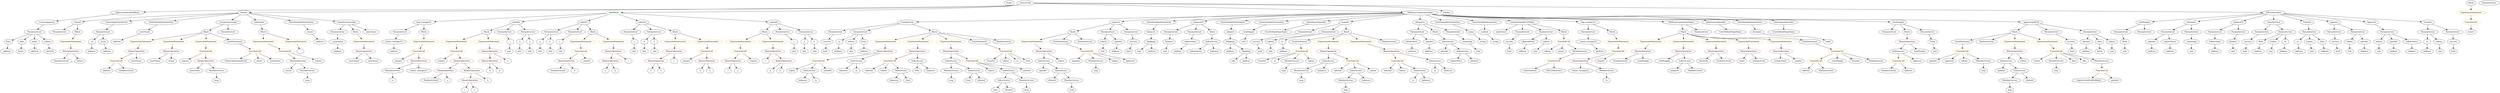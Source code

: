 strict digraph {
	graph [bb="0,0,15617,684"];
	node [label="\N"];
	Enter	[height=0.5,
		pos="6121.6,666",
		width=0.83628];
	IndexAccess_Unnamed_1	[color=black,
		height=0.5,
		label=IndexAccess,
		pos="11840,306",
		width=1.6402];
	FunctionCall_Unnamed_11	[color=orange,
		height=0.5,
		label=FunctionCall,
		pos="11840,234",
		width=1.6125];
	IndexAccess_Unnamed_1 -> FunctionCall_Unnamed_11	[pos="e,11840,252.1 11840,287.7 11840,280.41 11840,271.73 11840,263.54"];
	Identifier_balances_1	[color=black,
		height=0.5,
		label=balances,
		pos="11959,234",
		width=1.1828];
	IndexAccess_Unnamed_1 -> Identifier_balances_1	[pos="e,11935,249.07 11866,289.46 11883,279.27 11906,265.84 11925,254.87"];
	BinaryOperation_Unnamed_35	[color=brown,
		height=0.5,
		label=BinaryOperation,
		pos="12596,306",
		width=1.9867];
	IndexAccess_Unnamed_19	[color=black,
		height=0.5,
		label=IndexAccess,
		pos="12531,234",
		width=1.6402];
	BinaryOperation_Unnamed_35 -> IndexAccess_Unnamed_19	[pos="e,12546,251.79 12580,288.05 12572,279.63 12562,269.28 12554,259.97"];
	Identifier_tokens_9	[color=black,
		height=0.5,
		label=tokens,
		pos="12643,234",
		width=0.97489];
	BinaryOperation_Unnamed_35 -> Identifier_tokens_9	[pos="e,12632,251.31 12607,288.05 12612,279.85 12619,269.83 12625,260.71"];
	ElementaryTypeName_bool_1	[color=black,
		height=0.5,
		label=bool,
		pos="14596,306",
		width=0.76697];
	VariableDeclaration_decimals	[color=black,
		height=0.5,
		label=decimals,
		pos="10955,450",
		width=1.1967];
	ElementaryTypeName_uint8	[color=black,
		height=0.5,
		label=uint8,
		pos="11369,378",
		width=0.7947];
	VariableDeclaration_decimals -> ElementaryTypeName_uint8	[pos="e,11347,390.08 10987,437.82 10994,435.62 11002,433.53 11010,432 11150,402.67 11192,433.76 11331,396 11332,395.49 11334,394.9 11336,\
394.25"];
	FunctionDefinition_transferFrom_1	[color=black,
		height=0.5,
		label=transferFrom,
		pos="5580.6,522",
		width=1.6402];
	ParameterList_Unnamed_39	[color=black,
		height=0.5,
		label=ParameterList,
		pos="5180.6,450",
		width=1.7095];
	FunctionDefinition_transferFrom_1 -> ParameterList_Unnamed_39	[pos="e,5232.5,460.09 5530.3,512.21 5457.6,499.48 5323.2,475.95 5243.8,462.07"];
	ParameterList_Unnamed_38	[color=black,
		height=0.5,
		label=ParameterList,
		pos="5374.6,450",
		width=1.7095];
	FunctionDefinition_transferFrom_1 -> ParameterList_Unnamed_38	[pos="e,5413.7,464.29 5542.3,508 5509.1,496.71 5460.8,480.29 5424.5,467.97"];
	Block_Unnamed_15	[color=black,
		height=0.5,
		label=Block,
		pos="5842.6,450",
		width=0.90558];
	FunctionDefinition_transferFrom_1 -> Block_Unnamed_15	[pos="e,5813.5,458.78 5623.9,509.44 5673.5,496.18 5754.3,474.6 5802.5,461.7"];
	FunctionCall_Unnamed_25	[color=orange,
		height=0.5,
		label=FunctionCall,
		pos="9777.6,378",
		width=1.6125];
	Identifier_tokens_12	[color=black,
		height=0.5,
		label=tokens,
		pos="9653.6,306",
		width=0.97489];
	FunctionCall_Unnamed_25 -> Identifier_tokens_12	[pos="e,9676.6,319.98 9750.4,361.64 9731.6,351.01 9706.4,336.82 9686.5,325.56"];
	Identifier_owner_4	[color=black,
		height=0.5,
		label=owner,
		pos="9740.6,306",
		width=0.93331];
	FunctionCall_Unnamed_25 -> Identifier_owner_4	[pos="e,9749.5,323.79 9768.6,360.05 9764.4,352.14 9759.4,342.54 9754.7,333.69"];
	MemberAccess_Unnamed_15	[color=black,
		height=0.5,
		label=MemberAccess,
		pos="9861.6,306",
		width=1.9174];
	FunctionCall_Unnamed_25 -> MemberAccess_Unnamed_15	[pos="e,9841.6,323.63 9797.1,360.76 9807.7,351.88 9821.1,340.71 9833,330.85"];
	Identifier_require_2	[color=black,
		height=0.5,
		label=require,
		pos="4288.6,234",
		width=1.0026];
	Identifier_b_1	[color=black,
		height=0.5,
		label=b,
		pos="4350.6,162",
		width=0.75];
	Parameter_b_2	[color=black,
		height=0.5,
		label=b,
		pos="3195.6,378",
		width=0.75];
	ElementaryTypeName_uint_7	[color=black,
		height=0.5,
		label=uint,
		pos="3195.6,306",
		width=0.75];
	Parameter_b_2 -> ElementaryTypeName_uint_7	[pos="e,3195.6,324.1 3195.6,359.7 3195.6,352.41 3195.6,343.73 3195.6,335.54"];
	Identifier_spender_2	[color=black,
		height=0.5,
		label=spender,
		pos="9020.6,306",
		width=1.1135];
	FunctionDefinition_approve_1	[color=black,
		height=0.5,
		label=approve,
		pos="6965.6,522",
		width=1.1412];
	Block_Unnamed_13	[color=black,
		height=0.5,
		label=Block,
		pos="6673.6,450",
		width=0.90558];
	FunctionDefinition_approve_1 -> Block_Unnamed_13	[pos="e,6703.1,458.09 6930.1,512.49 6875.6,499.43 6771.8,474.53 6714.3,460.77"];
	ParameterList_Unnamed_35	[color=black,
		height=0.5,
		label=ParameterList,
		pos="6913.6,450",
		width=1.7095];
	FunctionDefinition_approve_1 -> ParameterList_Unnamed_35	[pos="e,6926.2,467.96 6953.3,504.41 6947.2,496.25 6939.8,486.22 6932.9,477.07"];
	ParameterList_Unnamed_36	[color=black,
		height=0.5,
		label=ParameterList,
		pos="7054.6,450",
		width=1.7095];
	FunctionDefinition_approve_1 -> ParameterList_Unnamed_36	[pos="e,7033.8,467.38 6984.9,505.81 6996.6,496.6 7011.8,484.65 7025,474.27"];
	stringLiteral_Unnamed	[color=black,
		height=0.5,
		label=stringLiteral,
		pos="11100,234",
		width=1.5016];
	ParameterList_Unnamed_13	[color=black,
		height=0.5,
		label=ParameterList,
		pos="13527,450",
		width=1.7095];
	Parameter_spender	[color=black,
		height=0.5,
		label=spender,
		pos="13424,378",
		width=1.1135];
	ParameterList_Unnamed_13 -> Parameter_spender	[pos="e,13445,393.56 13503,432.94 13488,423.11 13470,410.43 13454,399.84"];
	Parameter_tokenOwner_1	[color=black,
		height=0.5,
		label=tokenOwner,
		pos="13538,378",
		width=1.5571];
	ParameterList_Unnamed_13 -> Parameter_tokenOwner_1	[pos="e,13535,396.1 13529,431.7 13530,424.32 13532,415.52 13533,407.25"];
	BinaryOperation_Unnamed_21	[color=brown,
		height=0.5,
		label=BinaryOperation,
		pos="804.59,306",
		width=1.9867];
	FunctionCall_Unnamed_8	[color=orange,
		height=0.5,
		label=FunctionCall,
		pos="677.59,234",
		width=1.6125];
	BinaryOperation_Unnamed_21 -> FunctionCall_Unnamed_8	[pos="e,704.99,250.1 775.77,289.12 757.78,279.2 734.43,266.33 715.02,255.63"];
	Identifier_newOwner_4	[color=black,
		height=0.5,
		label=newOwner,
		pos="804.59,234",
		width=1.4046];
	BinaryOperation_Unnamed_21 -> Identifier_newOwner_4	[pos="e,804.59,252.1 804.59,287.7 804.59,280.41 804.59,271.73 804.59,263.54"];
	FunctionDefinition_Owned	[color=black,
		height=0.5,
		label=Owned,
		pos="502.59,522",
		width=1.0442];
	ParameterList_Unnamed_25	[color=black,
		height=0.5,
		label=ParameterList,
		pos="390.59,450",
		width=1.7095];
	FunctionDefinition_Owned -> ParameterList_Unnamed_25	[pos="e,415.8,466.76 480.46,507.17 464.75,497.35 443.35,483.98 425.37,472.74"];
	Block_Unnamed_5	[color=black,
		height=0.5,
		label=Block,
		pos="502.59,450",
		width=0.90558];
	FunctionDefinition_Owned -> Block_Unnamed_5	[pos="e,502.59,468.1 502.59,503.7 502.59,496.41 502.59,487.73 502.59,479.54"];
	Identifier_tokens_11	[color=black,
		height=0.5,
		label=tokens,
		pos="12731,234",
		width=0.97489];
	FunctionCall_Unnamed_17	[color=orange,
		height=0.5,
		label=FunctionCall,
		pos="5603.6,234",
		width=1.6125];
	Identifier_safeSub_1	[color=black,
		height=0.5,
		label=safeSub,
		pos="5411.6,162",
		width=1.1274];
	FunctionCall_Unnamed_17 -> Identifier_safeSub_1	[pos="e,5442.3,174.2 5567,219.67 5534.4,207.79 5486.8,190.41 5452.8,178.03"];
	Identifier_tokens_5	[color=black,
		height=0.5,
		label=tokens,
		pos="5505.6,162",
		width=0.97489];
	FunctionCall_Unnamed_17 -> Identifier_tokens_5	[pos="e,5525.4,177.16 5581.3,217.12 5567.5,207.26 5549.7,194.47 5534.7,183.81"];
	IndexAccess_Unnamed_10	[color=black,
		height=0.5,
		label=IndexAccess,
		pos="5617.6,162",
		width=1.6402];
	FunctionCall_Unnamed_17 -> IndexAccess_Unnamed_10	[pos="e,5614.2,180.1 5607,215.7 5608.5,208.32 5610.3,199.52 5611.9,191.25"];
	Parameter_from	[color=black,
		height=0.5,
		label=from,
		pos="14095,378",
		width=0.7947];
	ElementaryTypeName_address_6	[color=black,
		height=0.5,
		label=address,
		pos="14074,306",
		width=1.0996];
	Parameter_from -> ElementaryTypeName_address_6	[pos="e,14079,324.28 14090,360.05 14087,352.6 14085,343.64 14082,335.22"];
	ElementaryTypeName_address_1	[color=black,
		height=0.5,
		label=address,
		pos="13798,306",
		width=1.0996];
	Block_Unnamed_9	[color=black,
		height=0.5,
		label=Block,
		pos="10502,450",
		width=0.90558];
	ExpressionStatement_Unnamed_19	[color=orange,
		height=0.5,
		label=ExpressionStatement,
		pos="10307,378",
		width=2.458];
	Block_Unnamed_9 -> ExpressionStatement_Unnamed_19	[pos="e,10349,394.24 10475,439.41 10445,428.81 10397,411.47 10360,398.08"];
	ExpressionStatement_Unnamed_20	[color=orange,
		height=0.5,
		label=ExpressionStatement,
		pos="10502,378",
		width=2.458];
	Block_Unnamed_9 -> ExpressionStatement_Unnamed_20	[pos="e,10502,396.1 10502,431.7 10502,424.41 10502,415.73 10502,407.54"];
	ExpressionStatement_Unnamed_18	[color=orange,
		height=0.5,
		label=ExpressionStatement,
		pos="10697,378",
		width=2.458];
	Block_Unnamed_9 -> ExpressionStatement_Unnamed_18	[pos="e,10651,393.81 10527,438.32 10532,436.17 10537,433.97 10543,432 10575,419.83 10611,407.27 10640,397.44"];
	ExpressionStatement_Unnamed_17	[color=orange,
		height=0.5,
		label=ExpressionStatement,
		pos="10892,378",
		width=2.458];
	Block_Unnamed_9 -> ExpressionStatement_Unnamed_17	[pos="e,10827,390.56 10526,437.73 10531,435.57 10537,433.51 10543,432 10651,402.18 10682,413.63 10794,396 10801,394.88 10808,393.67 10815,\
392.44"];
	ExpressionStatement_Unnamed_16	[color=orange,
		height=0.5,
		label=ExpressionStatement,
		pos="11087,378",
		width=2.458];
	Block_Unnamed_9 -> ExpressionStatement_Unnamed_16	[pos="e,11023,390.91 10526,437.47 10531,435.32 10537,433.34 10543,432 10736,385.35 10791,421.02 10989,396 10996,395.05 11004,393.93 11012,\
392.73"];
	EmitStatement_Unnamed_1	[color=black,
		height=0.5,
		label=EmitStatement,
		pos="11258,378",
		width=1.7788];
	Block_Unnamed_9 -> EmitStatement_Unnamed_1	[pos="e,11212,390.83 10525,437.54 10531,435.33 10537,433.3 10543,432 10821,368.46 10901,436.09 11184,396 11189,395.21 11195,394.21 11201,\
393.1"];
	Parameter_to_3	[color=black,
		height=0.5,
		label=to,
		pos="5253.6,378",
		width=0.75];
	ElementaryTypeName_address_30	[color=black,
		height=0.5,
		label=address,
		pos="5248.6,306",
		width=1.0996];
	Parameter_to_3 -> ElementaryTypeName_address_30	[pos="e,5249.8,324.1 5252.4,359.7 5251.8,352.41 5251.2,343.73 5250.6,335.54"];
	Identifier_name	[color=black,
		height=0.5,
		label=name,
		pos="10872,234",
		width=0.83628];
	UserDefinedTypeName_Unnamed	[color=black,
		height=0.5,
		label=UserDefinedTypeName,
		pos="7969.6,450",
		width=2.7214];
	Identifier__totalSupply_3	[color=black,
		height=0.5,
		label=_totalSupply,
		pos="11975,306",
		width=1.6125];
	FunctionDefinition_bug_txorigin16	[color=black,
		height=0.5,
		label=bug_txorigin16,
		pos="2600.6,522",
		width=1.8481];
	ParameterList_Unnamed_2	[color=black,
		height=0.5,
		label=ParameterList,
		pos="2454.6,450",
		width=1.7095];
	FunctionDefinition_bug_txorigin16 -> ParameterList_Unnamed_2	[pos="e,2485.7,465.92 2568.9,505.81 2547.5,495.56 2519.1,481.93 2495.9,470.82"];
	Block_Unnamed_1	[color=black,
		height=0.5,
		label=Block,
		pos="2600.6,450",
		width=0.90558];
	FunctionDefinition_bug_txorigin16 -> Block_Unnamed_1	[pos="e,2600.6,468.1 2600.6,503.7 2600.6,496.41 2600.6,487.73 2600.6,479.54"];
	StateVariableDeclaration_Unnamed_6	[color=black,
		height=0.5,
		label=StateVariableDeclaration,
		pos="7225.6,522",
		width=2.8184];
	VariableDeclaration_balances	[color=black,
		height=0.5,
		label=balances,
		pos="7178.6,450",
		width=1.1828];
	StateVariableDeclaration_Unnamed_6 -> VariableDeclaration_balances	[pos="e,7189.7,467.62 7214,503.7 7208.6,495.7 7202.1,486.02 7196.1,477.15"];
	BinaryOperation_Unnamed_25	[color=brown,
		height=0.5,
		label=BinaryOperation,
		pos="10253,306",
		width=1.9867];
	ExpressionStatement_Unnamed_19 -> BinaryOperation_Unnamed_25	[pos="e,10266,323.79 10294,360.05 10287,351.89 10280,341.91 10273,332.82"];
	ParameterList_Unnamed_34	[color=black,
		height=0.5,
		label=ParameterList,
		pos="8147.6,450",
		width=1.7095];
	Parameter_success_3	[color=black,
		height=0.5,
		label=success,
		pos="7854.6,378",
		width=1.1135];
	ParameterList_Unnamed_34 -> Parameter_success_3	[pos="e,7885,390.22 8101.4,437.73 8093.2,435.78 8084.6,433.8 8076.6,432 7999.9,414.85 7979.3,416.91 7903.6,396 7901,395.29 7898.4,394.52 \
7895.8,393.71"];
	FunctionCall_Unnamed_22	[color=orange,
		height=0.5,
		label=FunctionCall,
		pos="12847,306",
		width=1.6125];
	FunctionCall_Unnamed_22 -> Identifier_tokens_11	[pos="e,12753,248.37 12821,289.46 12804,279.07 12781,265.3 12762,254.22"];
	MemberAccess_Unnamed_14	[color=black,
		height=0.5,
		label=MemberAccess,
		pos="12853,234",
		width=1.9174];
	FunctionCall_Unnamed_22 -> MemberAccess_Unnamed_14	[pos="e,12851,252.1 12848,287.7 12849,280.41 12849,271.73 12850,263.54"];
	Identifier_data	[color=black,
		height=0.5,
		label=data,
		pos="12967,234",
		width=0.75];
	FunctionCall_Unnamed_22 -> Identifier_data	[pos="e,12947,246.63 12873,289.64 12892,278.65 12917,263.85 12937,252.43"];
	Identifier_this	[color=black,
		height=0.5,
		label=this,
		pos="13039,234",
		width=0.75];
	FunctionCall_Unnamed_22 -> Identifier_this	[pos="e,13017,245.47 12887,292.73 12919,282.7 12964,267.66 13003,252 13004,251.38 13006,250.74 13007,250.07"];
	MemberAccess_Unnamed_13	[color=black,
		height=0.5,
		label=MemberAccess,
		pos="13153,234",
		width=1.9174];
	FunctionCall_Unnamed_22 -> MemberAccess_Unnamed_13	[pos="e,13101,246.27 12890,293.74 12898,291.79 12906,289.8 12914,288 12946,280.19 13031,261.63 13090,248.7"];
	ExpressionStatement_Unnamed_6	[color=orange,
		height=0.5,
		label=ExpressionStatement,
		pos="2795.6,378",
		width=2.458];
	FunctionCall_Unnamed_3	[color=orange,
		height=0.5,
		label=FunctionCall,
		pos="2795.6,306",
		width=1.6125];
	ExpressionStatement_Unnamed_6 -> FunctionCall_Unnamed_3	[pos="e,2795.6,324.1 2795.6,359.7 2795.6,352.41 2795.6,343.73 2795.6,335.54"];
	Identifier_safeSub	[color=black,
		height=0.5,
		label=safeSub,
		pos="8343.6,162",
		width=1.1274];
	BinaryOperation_Unnamed_8	[color=brown,
		height=0.5,
		label=BinaryOperation,
		pos="2998.6,234",
		width=1.9867];
	Identifier_a_4	[color=black,
		height=0.5,
		label=a,
		pos="2998.6,162",
		width=0.75];
	BinaryOperation_Unnamed_8 -> Identifier_a_4	[pos="e,2998.6,180.1 2998.6,215.7 2998.6,208.41 2998.6,199.73 2998.6,191.54"];
	Identifier_b_3	[color=black,
		height=0.5,
		label=b,
		pos="3070.6,162",
		width=0.75];
	BinaryOperation_Unnamed_8 -> Identifier_b_3	[pos="e,3055.8,177.42 3016,216.05 3025.5,206.82 3037.4,195.29 3047.6,185.33"];
	Identifier_spender_3	[color=black,
		height=0.5,
		label=spender,
		pos="12500,162",
		width=1.1135];
	IndexAccess_Unnamed_19 -> Identifier_spender_3	[pos="e,12507,180.1 12523,215.7 12520,208.07 12515,198.92 12512,190.4"];
	IndexAccess_Unnamed_20	[color=black,
		height=0.5,
		label=IndexAccess,
		pos="12617,162",
		width=1.6402];
	IndexAccess_Unnamed_19 -> IndexAccess_Unnamed_20	[pos="e,12596,179.39 12551,216.76 12562,207.82 12575,196.55 12588,186.64"];
	BinaryOperation_Unnamed_10	[color=brown,
		height=0.5,
		label=BinaryOperation,
		pos="2720.6,162",
		width=1.9867];
	NumberLiteral_Unnamed	[color=black,
		height=0.5,
		label=NumberLiteral,
		pos="2622.6,90",
		width=1.765];
	BinaryOperation_Unnamed_10 -> NumberLiteral_Unnamed	[pos="e,2645.2,107.15 2697.9,144.76 2684.9,135.49 2668.4,123.71 2654.2,113.55"];
	Identifier_a_5	[color=black,
		height=0.5,
		label=a,
		pos="2731.6,90",
		width=0.75];
	BinaryOperation_Unnamed_10 -> Identifier_a_5	[pos="e,2728.9,108.1 2723.3,143.7 2724.5,136.32 2725.8,127.52 2727.1,119.25"];
	ElementaryTypeName_address_23	[color=black,
		height=0.5,
		label=address,
		pos="11263,162",
		width=1.0996];
	ElementaryTypeName_bool_3	[color=black,
		height=0.5,
		label=bool,
		pos="7872.6,306",
		width=0.76697];
	Parameter_success_3 -> ElementaryTypeName_bool_3	[pos="e,7868.2,324.1 7859,359.7 7860.9,352.32 7863.2,343.52 7865.3,335.25"];
	Block_Unnamed_3	[color=black,
		height=0.5,
		label=Block,
		pos="2990.6,450",
		width=0.90558];
	Block_Unnamed_3 -> ExpressionStatement_Unnamed_6	[pos="e,2838,394.24 2963.9,439.41 2934.4,428.81 2886,411.47 2848.7,398.08"];
	ExpressionStatement_Unnamed_5	[color=orange,
		height=0.5,
		label=ExpressionStatement,
		pos="2990.6,378",
		width=2.458];
	Block_Unnamed_3 -> ExpressionStatement_Unnamed_5	[pos="e,2990.6,396.1 2990.6,431.7 2990.6,424.41 2990.6,415.73 2990.6,407.54"];
	Parameter_tokens_1	[color=black,
		height=0.5,
		label=tokens,
		pos="14674,378",
		width=0.97489];
	ElementaryTypeName_uint_16	[color=black,
		height=0.5,
		label=uint,
		pos="14674,306",
		width=0.75];
	Parameter_tokens_1 -> ElementaryTypeName_uint_16	[pos="e,14674,324.1 14674,359.7 14674,352.41 14674,343.73 14674,335.54"];
	ElementaryTypeName_uint_8	[color=black,
		height=0.5,
		label=uint,
		pos="3123.6,306",
		width=0.75];
	Identifier_tokenOwner	[color=black,
		height=0.5,
		label=tokenOwner,
		pos="7465.6,306",
		width=1.5571];
	Identifier_spender_1	[color=black,
		height=0.5,
		label=spender,
		pos="6750.6,234",
		width=1.1135];
	Parameter_owner_txorigin16	[color=black,
		height=0.5,
		label=owner_txorigin16,
		pos="2418.6,378",
		width=2.0976];
	ParameterList_Unnamed_2 -> Parameter_owner_txorigin16	[pos="e,2427.4,396.1 2445.7,431.7 2441.7,423.98 2437,414.71 2432.5,406.11"];
	ElementaryTypeName_uint_6	[color=black,
		height=0.5,
		label=uint,
		pos="3267.6,306",
		width=0.75];
	BinaryOperation_Unnamed_14	[color=brown,
		height=0.5,
		label=BinaryOperation,
		pos="3811.6,306",
		width=1.9867];
	BinaryOperation_Unnamed_15	[color=brown,
		height=0.5,
		label=BinaryOperation,
		pos="3794.6,234",
		width=1.9867];
	BinaryOperation_Unnamed_14 -> BinaryOperation_Unnamed_15	[pos="e,3798.7,252.1 3807.4,287.7 3805.6,280.32 3803.5,271.52 3801.4,263.25"];
	Identifier_c_5	[color=black,
		height=0.5,
		label=c,
		pos="3911.6,234",
		width=0.75];
	BinaryOperation_Unnamed_14 -> Identifier_c_5	[pos="e,3893.6,247.59 3835,288.59 3849.9,278.21 3869.1,264.77 3884.5,253.94"];
	ParameterList_Unnamed_33	[color=black,
		height=0.5,
		label=ParameterList,
		pos="8288.6,450",
		width=1.7095];
	Parameter_tokens_4	[color=black,
		height=0.5,
		label=tokens,
		pos="7947.6,378",
		width=0.97489];
	ParameterList_Unnamed_33 -> Parameter_tokens_4	[pos="e,7973.8,390.17 8243.5,437.49 8235.3,435.54 8226.7,433.62 8218.6,432 8118.4,411.93 8090.2,422.56 7991.6,396 7989.3,395.38 7987,394.69 \
7984.6,393.95"];
	Parameter_to_2	[color=black,
		height=0.5,
		label=to,
		pos="8027.6,378",
		width=0.75];
	ParameterList_Unnamed_33 -> Parameter_to_2	[pos="e,8048.6,389.84 8242.3,437.69 8234.4,435.78 8226.3,433.82 8218.6,432 8149.8,415.65 8130.4,419.23 8063.6,396 8062,395.46 8060.5,394.88 \
8058.9,394.26"];
	ModifierInvocation_onlyOwner_1	[color=black,
		height=0.5,
		label=onlyOwner,
		pos="9393.6,450",
		width=1.4323];
	EventDefinition_OwnershipTransferred	[color=black,
		height=0.5,
		label=OwnershipTransferred,
		pos="692.59,522",
		width=2.6243];
	ParameterList_Unnamed_24	[color=black,
		height=0.5,
		label=ParameterList,
		pos="651.59,450",
		width=1.7095];
	EventDefinition_OwnershipTransferred -> ParameterList_Unnamed_24	[pos="e,661.61,468.1 682.45,503.7 677.88,495.9 672.38,486.51 667.3,477.83"];
	MemberAccess_Unnamed_7	[color=black,
		height=0.5,
		label=MemberAccess,
		pos="6877.6,234",
		width=1.9174];
	Identifier_msg_6	[color=black,
		height=0.5,
		label=msg,
		pos="6877.6,162",
		width=0.75];
	MemberAccess_Unnamed_7 -> Identifier_msg_6	[pos="e,6877.6,180.1 6877.6,215.7 6877.6,208.41 6877.6,199.73 6877.6,191.54"];
	NumberLiteral_Unnamed_1	[color=black,
		height=0.5,
		label=NumberLiteral,
		pos="3469.6,162",
		width=1.765];
	Identifier_msg	[color=black,
		height=0.5,
		label=msg,
		pos="1871.6,90",
		width=0.75];
	EmitStatement_Unnamed_5	[color=black,
		height=0.5,
		label=EmitStatement,
		pos="12268,378",
		width=1.7788];
	FunctionCall_Unnamed_21	[color=orange,
		height=0.5,
		label=FunctionCall,
		pos="12263,306",
		width=1.6125];
	EmitStatement_Unnamed_5 -> FunctionCall_Unnamed_21	[pos="e,12264,324.1 12266,359.7 12266,352.41 12265,343.73 12265,335.54"];
	ElementaryTypeName_string	[color=black,
		height=0.5,
		label=string,
		pos="9340.6,378",
		width=0.864];
	ElementaryTypeName_bool_4	[color=black,
		height=0.5,
		label=bool,
		pos="7023.6,306",
		width=0.76697];
	ElementaryTypeName_address_19	[color=black,
		height=0.5,
		label=address,
		pos="617.59,162",
		width=1.0996];
	FunctionCall_Unnamed_8 -> ElementaryTypeName_address_19	[pos="e,631.29,178.99 663.37,216.41 656.01,207.83 646.89,197.19 638.73,187.67"];
	NumberLiteral_Unnamed_3	[color=black,
		height=0.5,
		label=NumberLiteral,
		pos="738.59,162",
		width=1.765];
	FunctionCall_Unnamed_8 -> NumberLiteral_Unnamed_3	[pos="e,723.81,179.96 692.04,216.41 699.31,208.08 708.26,197.8 716.38,188.49"];
	ParameterList_Unnamed_21	[color=black,
		height=0.5,
		label=ParameterList,
		pos="14400,450",
		width=1.7095];
	VariableDeclaration_to	[color=black,
		height=0.5,
		label=to,
		pos="14332,378",
		width=0.75];
	ParameterList_Unnamed_21 -> VariableDeclaration_to	[pos="e,14346,393.57 14383,432.41 14375,423.19 14363,411.58 14353,401.54"];
	VariableDeclaration_tokens	[color=black,
		height=0.5,
		label=tokens,
		pos="14412,378",
		width=0.97489];
	ParameterList_Unnamed_21 -> VariableDeclaration_tokens	[pos="e,14409,396.1 14403,431.7 14404,424.32 14405,415.52 14407,407.25"];
	VariableDeclaration_from	[color=black,
		height=0.5,
		label=from,
		pos="14494,378",
		width=0.7947];
	ParameterList_Unnamed_21 -> VariableDeclaration_from	[pos="e,14476,392.33 14421,432.76 14435,422.69 14452,409.68 14467,398.98"];
	FunctionDefinition_balanceOf_1	[color=black,
		height=0.5,
		label=balanceOf,
		pos="7475.6,522",
		width=1.3491];
	ParameterList_Unnamed_32	[color=black,
		height=0.5,
		label=ParameterList,
		pos="7300.6,450",
		width=1.7095];
	FunctionDefinition_balanceOf_1 -> ParameterList_Unnamed_32	[pos="e,7335.8,465.08 7443.5,508.16 7416.2,497.25 7376.7,481.46 7346.2,469.24"];
	ParameterList_Unnamed_31	[color=black,
		height=0.5,
		label=ParameterList,
		pos="7441.6,450",
		width=1.7095];
	FunctionDefinition_balanceOf_1 -> ParameterList_Unnamed_31	[pos="e,7450,468.28 7467.4,504.05 7463.6,496.35 7459.1,487.03 7454.9,478.36"];
	Block_Unnamed_11	[color=black,
		height=0.5,
		label=Block,
		pos="7553.6,450",
		width=0.90558];
	FunctionDefinition_balanceOf_1 -> Block_Unnamed_11	[pos="e,7537,465.86 7493.3,505.12 7503.7,495.73 7517.2,483.7 7528.7,473.36"];
	ParameterList_Unnamed_4	[color=black,
		height=0.5,
		label=ParameterList,
		pos="3944.6,450",
		width=1.7095];
	Parameter_c_1	[color=black,
		height=0.5,
		label=c,
		pos="3944.6,378",
		width=0.75];
	ParameterList_Unnamed_4 -> Parameter_c_1	[pos="e,3944.6,396.1 3944.6,431.7 3944.6,424.41 3944.6,415.73 3944.6,407.54"];
	ParameterList_Unnamed_7	[color=black,
		height=0.5,
		label=ParameterList,
		pos="3408.6,450",
		width=1.7095];
	Parameter_a_3	[color=black,
		height=0.5,
		label=a,
		pos="3339.6,378",
		width=0.75];
	ParameterList_Unnamed_7 -> Parameter_a_3	[pos="e,3353.9,393.57 3392.2,432.41 3383.1,423.19 3371.7,411.58 3361.8,401.54"];
	Parameter_b_3	[color=black,
		height=0.5,
		label=b,
		pos="3411.6,378",
		width=0.75];
	ParameterList_Unnamed_7 -> Parameter_b_3	[pos="e,3410.9,396.1 3409.3,431.7 3409.6,424.41 3410,415.73 3410.4,407.54"];
	ExpressionStatement_Unnamed_23	[color=orange,
		height=0.5,
		label=ExpressionStatement,
		pos="6429.6,378",
		width=2.458];
	Block_Unnamed_13 -> ExpressionStatement_Unnamed_23	[pos="e,6479.4,393.29 6645.1,440.83 6607.4,430 6539.8,410.61 6490.3,396.42"];
	EmitStatement_Unnamed_3	[color=black,
		height=0.5,
		label=EmitStatement,
		pos="6600.6,378",
		width=1.7788];
	Block_Unnamed_13 -> EmitStatement_Unnamed_3	[pos="e,6617.9,395.63 6657.7,433.81 6648.5,424.93 6636.6,413.5 6626,403.39"];
	BooleanLiteral_Unnamed_1	[color=black,
		height=0.5,
		label=BooleanLiteral,
		pos="6746.6,378",
		width=1.7788];
	Block_Unnamed_13 -> BooleanLiteral_Unnamed_1	[pos="e,6729.2,395.63 6689.4,433.81 6698.7,424.93 6710.6,413.5 6721.2,403.39"];
	ElementaryTypeName_address_3	[color=black,
		height=0.5,
		label=address,
		pos="13424,306",
		width=1.0996];
	ExpressionStatement_Unnamed_15	[color=orange,
		height=0.5,
		label=ExpressionStatement,
		pos="888.59,378",
		width=2.458];
	ExpressionStatement_Unnamed_15 -> BinaryOperation_Unnamed_21	[pos="e,824.44,323.55 868.25,360.05 857.76,351.31 844.77,340.49 833.27,330.9"];
	VariableDeclaration_owner	[color=black,
		height=0.5,
		label=owner,
		pos="1926.6,450",
		width=0.93331];
	ElementaryTypeName_address_14	[color=black,
		height=0.5,
		label=address,
		pos="1961.6,378",
		width=1.0996];
	VariableDeclaration_owner -> ElementaryTypeName_address_14	[pos="e,1953.1,395.96 1934.9,432.41 1938.8,424.59 1943.6,415.06 1948,406.23"];
	ElementaryTypeName_uint_21	[color=black,
		height=0.5,
		label=uint,
		pos="7096.6,306",
		width=0.75];
	VariableDeclaration_allowed	[color=black,
		height=0.5,
		label=allowed,
		pos="7680.6,450",
		width=1.0858];
	Mapping_Unnamed_1	[color=black,
		height=0.5,
		label=Mapping,
		pos="7680.6,378",
		width=1.2105];
	VariableDeclaration_allowed -> Mapping_Unnamed_1	[pos="e,7680.6,396.1 7680.6,431.7 7680.6,424.41 7680.6,415.73 7680.6,407.54"];
	ElementaryTypeName_uint_9	[color=black,
		height=0.5,
		label=uint,
		pos="3339.6,306",
		width=0.75];
	ElementaryTypeName_uint_28	[color=black,
		height=0.5,
		label=uint,
		pos="9241.6,306",
		width=0.75];
	Parameter_success	[color=black,
		height=0.5,
		label=success,
		pos="15341,378",
		width=1.1135];
	ElementaryTypeName_bool	[color=black,
		height=0.5,
		label=bool,
		pos="15341,306",
		width=0.76697];
	Parameter_success -> ElementaryTypeName_bool	[pos="e,15341,324.1 15341,359.7 15341,352.41 15341,343.73 15341,335.54"];
	FunctionCall_Unnamed_10	[color=orange,
		height=0.5,
		label=FunctionCall,
		pos="11324,234",
		width=1.6125];
	FunctionCall_Unnamed_10 -> ElementaryTypeName_address_23	[pos="e,11277,178.99 11309,216.41 11302,207.74 11292,196.97 11284,187.38"];
	NumberLiteral_Unnamed_7	[color=black,
		height=0.5,
		label=NumberLiteral,
		pos="11384,162",
		width=1.765];
	FunctionCall_Unnamed_10 -> NumberLiteral_Unnamed_7	[pos="e,11369,179.96 11338,216.41 11345,208.08 11354,197.8 11362,188.49"];
	Identifier_c_1	[color=black,
		height=0.5,
		label=c,
		pos="4539.6,162",
		width=0.75];
	ExpressionStatement_Unnamed_7	[color=orange,
		height=0.5,
		label=ExpressionStatement,
		pos="3616.6,378",
		width=2.458];
	FunctionCall_Unnamed_4	[color=orange,
		height=0.5,
		label=FunctionCall,
		pos="3616.6,306",
		width=1.6125];
	ExpressionStatement_Unnamed_7 -> FunctionCall_Unnamed_4	[pos="e,3616.6,324.1 3616.6,359.7 3616.6,352.41 3616.6,343.73 3616.6,335.54"];
	Parameter_to	[color=black,
		height=0.5,
		label=to,
		pos="15168,378",
		width=0.75];
	ElementaryTypeName_address_4	[color=black,
		height=0.5,
		label=address,
		pos="15166,306",
		width=1.0996];
	Parameter_to -> ElementaryTypeName_address_4	[pos="e,15166,324.1 15167,359.7 15167,352.41 15167,343.73 15166,335.54"];
	FunctionCall_Unnamed_15	[color=orange,
		height=0.5,
		label=FunctionCall,
		pos="6750.6,306",
		width=1.6125];
	FunctionCall_Unnamed_15 -> Identifier_spender_1	[pos="e,6750.6,252.1 6750.6,287.7 6750.6,280.41 6750.6,271.73 6750.6,263.54"];
	FunctionCall_Unnamed_15 -> MemberAccess_Unnamed_7	[pos="e,6849.2,250.64 6778.1,289.81 6796,279.95 6819.6,266.96 6839.3,256.1"];
	Identifier_tokens_4	[color=black,
		height=0.5,
		label=tokens,
		pos="6999.6,234",
		width=0.97489];
	FunctionCall_Unnamed_15 -> Identifier_tokens_4	[pos="e,6972.8,245.93 6794.4,293.81 6852.3,279.01 6947.8,254.49 6955.6,252 6957.7,251.32 6959.8,250.6 6962,249.85"];
	Identifier_Approval	[color=black,
		height=0.5,
		label=Approval,
		pos="7098.6,234",
		width=1.266];
	FunctionCall_Unnamed_15 -> Identifier_Approval	[pos="e,7064.5,246.37 6793.3,293.54 6801.4,291.56 6809.7,289.62 6817.6,288 6917.2,267.47 6944.5,275.08 7043.6,252 7046.9,251.23 7050.3,\
250.37 7053.7,249.45"];
	ElementaryTypeName_uint_1	[color=black,
		height=0.5,
		label=uint,
		pos="5083.6,306",
		width=0.75];
	StateVariableDeclaration_Unnamed_7	[color=black,
		height=0.5,
		label=StateVariableDeclaration,
		pos="7719.6,522",
		width=2.8184];
	StateVariableDeclaration_Unnamed_7 -> VariableDeclaration_allowed	[pos="e,7689.8,467.62 7709.9,503.7 7705.5,495.78 7700.2,486.23 7695.3,477.44"];
	ExpressionStatement_Unnamed_9	[color=orange,
		height=0.5,
		label=ExpressionStatement,
		pos="439.59,378",
		width=2.458];
	BinaryOperation_Unnamed_16	[color=brown,
		height=0.5,
		label=BinaryOperation,
		pos="439.59,306",
		width=1.9867];
	ExpressionStatement_Unnamed_9 -> BinaryOperation_Unnamed_16	[pos="e,439.59,324.1 439.59,359.7 439.59,352.41 439.59,343.73 439.59,335.54"];
	ParameterList_Unnamed_3	[color=black,
		height=0.5,
		label=ParameterList,
		pos="4085.6,450",
		width=1.7095];
	Parameter_b_1	[color=black,
		height=0.5,
		label=b,
		pos="4016.6,378",
		width=0.75];
	ParameterList_Unnamed_3 -> Parameter_b_1	[pos="e,4030.9,393.57 4069.2,432.41 4060.1,423.19 4048.7,411.58 4038.8,401.54"];
	Parameter_a_1	[color=black,
		height=0.5,
		label=a,
		pos="4088.6,378",
		width=0.75];
	ParameterList_Unnamed_3 -> Parameter_a_1	[pos="e,4087.9,396.1 4086.3,431.7 4086.6,424.41 4087,415.73 4087.4,407.54"];
	FunctionDefinition_safeMul	[color=black,
		height=0.5,
		label=safeMul,
		pos="3193.6,522",
		width=1.1135];
	FunctionDefinition_safeMul -> Block_Unnamed_3	[pos="e,3017.7,460.34 3162.3,510.22 3126.3,497.79 3067.1,477.38 3028.5,464.06"];
	ParameterList_Unnamed_6	[color=black,
		height=0.5,
		label=ParameterList,
		pos="3123.6,450",
		width=1.7095];
	FunctionDefinition_safeMul -> ParameterList_Unnamed_6	[pos="e,3140.4,467.8 3177.7,505.12 3169,496.42 3158,485.45 3148.2,475.66"];
	ParameterList_Unnamed_5	[color=black,
		height=0.5,
		label=ParameterList,
		pos="3264.6,450",
		width=1.7095];
	FunctionDefinition_safeMul -> ParameterList_Unnamed_5	[pos="e,3248,467.31 3209.7,505.12 3218.6,496.29 3230,485.13 3240,475.24"];
	FunctionCall_Unnamed_2	[color=orange,
		height=0.5,
		label=FunctionCall,
		pos="4414.6,306",
		width=1.6125];
	FunctionCall_Unnamed_2 -> Identifier_require_2	[pos="e,4312.1,248.04 4387.2,289.81 4368.1,279.15 4342.3,264.83 4321.9,253.5"];
	BinaryOperation_Unnamed_4	[color=brown,
		height=0.5,
		label=BinaryOperation,
		pos="4414.6,234",
		width=1.9867];
	FunctionCall_Unnamed_2 -> BinaryOperation_Unnamed_4	[pos="e,4414.6,252.1 4414.6,287.7 4414.6,280.41 4414.6,271.73 4414.6,263.54"];
	Identifier_a_2	[color=black,
		height=0.5,
		label=a,
		pos="4422.6,162",
		width=0.75];
	IndexAccess_Unnamed_4	[color=black,
		height=0.5,
		label=IndexAccess,
		pos="8461.6,162",
		width=1.6402];
	MemberAccess_Unnamed_4	[color=black,
		height=0.5,
		label=MemberAccess,
		pos="8396.6,90",
		width=1.9174];
	IndexAccess_Unnamed_4 -> MemberAccess_Unnamed_4	[pos="e,8412.3,107.96 8446.2,144.41 8438.4,135.99 8428.7,125.58 8420,116.2"];
	Identifier_balances_4	[color=black,
		height=0.5,
		label=balances,
		pos="8526.6,90",
		width=1.1828];
	IndexAccess_Unnamed_4 -> Identifier_balances_4	[pos="e,8511.7,106.99 8477,144.41 8485,135.74 8495,124.97 8504,115.38"];
	Identifier_require_3	[color=black,
		height=0.5,
		label=require,
		pos="2696.6,234",
		width=1.0026];
	ParameterList_Unnamed_29	[color=black,
		height=0.5,
		label=ParameterList,
		pos="11758,450",
		width=1.7095];
	Identifier_Transfer_1	[color=black,
		height=0.5,
		label=Transfer,
		pos="7883.6,234",
		width=1.1689];
	Block_Unnamed_10	[color=black,
		height=0.5,
		label=Block,
		pos="11870,450",
		width=0.90558];
	BinaryOperation_Unnamed_27	[color=brown,
		height=0.5,
		label=BinaryOperation,
		pos="11870,378",
		width=1.9867];
	Block_Unnamed_10 -> BinaryOperation_Unnamed_27	[pos="e,11870,396.1 11870,431.7 11870,424.41 11870,415.73 11870,407.54"];
	ElementaryTypeName_bytes	[color=black,
		height=0.5,
		label=bytes,
		pos="127.59,306",
		width=0.85014];
	FunctionCall_Unnamed_19	[color=orange,
		height=0.5,
		label=FunctionCall,
		pos="5095.6,234",
		width=1.6125];
	Identifier_tokens_7	[color=black,
		height=0.5,
		label=tokens,
		pos="4903.6,162",
		width=0.97489];
	FunctionCall_Unnamed_19 -> Identifier_tokens_7	[pos="e,4931,173.72 5058.1,219.86 5028.1,209.29 4985.1,193.95 4947.6,180 4945.7,179.28 4943.7,178.54 4941.7,177.79"];
	IndexAccess_Unnamed_16	[color=black,
		height=0.5,
		label=IndexAccess,
		pos="5015.6,162",
		width=1.6402];
	FunctionCall_Unnamed_19 -> IndexAccess_Unnamed_16	[pos="e,5034.3,179.39 5077,216.76 5066.9,207.91 5054.2,196.77 5042.9,186.93"];
	Identifier_safeAdd_1	[color=black,
		height=0.5,
		label=safeAdd,
		pos="5134.6,162",
		width=1.1689];
	FunctionCall_Unnamed_19 -> Identifier_safeAdd_1	[pos="e,5125.2,179.79 5105,216.05 5109.4,208.14 5114.8,198.54 5119.7,189.69"];
	VariableDeclaration_symbol	[color=black,
		height=0.5,
		label=symbol,
		pos="9285.6,450",
		width=1.0581];
	VariableDeclaration_symbol -> ElementaryTypeName_string	[pos="e,9328.3,394.67 9298.3,432.76 9305.2,424.07 9313.7,413.19 9321.3,403.49"];
	BinaryOperation_Unnamed_30	[color=brown,
		height=0.5,
		label=BinaryOperation,
		pos="6545.6,306",
		width=1.9867];
	ExpressionStatement_Unnamed_23 -> BinaryOperation_Unnamed_30	[pos="e,6519.1,322.99 6457.1,360.41 6472.8,350.95 6492.6,338.97 6509.5,328.76"];
	Identifier_tokenOwner_1	[color=black,
		height=0.5,
		label=tokenOwner,
		pos="9129.6,234",
		width=1.5571];
	EmitStatement_Unnamed_3 -> FunctionCall_Unnamed_15	[pos="e,6719.5,321.51 6632.8,361.98 6655.1,351.56 6685.1,337.57 6709.2,326.31"];
	Identifier_msg_11	[color=black,
		height=0.5,
		label=msg,
		pos="12853,162",
		width=0.75];
	MemberAccess_Unnamed_14 -> Identifier_msg_11	[pos="e,12853,180.1 12853,215.7 12853,208.41 12853,199.73 12853,191.54"];
	Identifier_a_1	[color=black,
		height=0.5,
		label=a,
		pos="4611.6,162",
		width=0.75];
	Identifier_allowed	[color=black,
		height=0.5,
		label=allowed,
		pos="6593.6,90",
		width=1.0858];
	ParameterList_Unnamed_22	[color=black,
		height=0.5,
		label=ParameterList,
		pos="14907,450",
		width=1.7095];
	VariableDeclaration_tokens_1	[color=black,
		height=0.5,
		label=tokens,
		pos="14860,378",
		width=0.97489];
	ParameterList_Unnamed_22 -> VariableDeclaration_tokens_1	[pos="e,14871,395.31 14895,432.05 14890,423.85 14883,413.83 14877,404.71"];
	VariableDeclaration_spender	[color=black,
		height=0.5,
		label=spender,
		pos="14953,378",
		width=1.1135];
	ParameterList_Unnamed_22 -> VariableDeclaration_spender	[pos="e,14942,395.79 14918,432.05 14923,424.06 14929,414.33 14935,405.4"];
	VariableDeclaration_tokenOwner	[color=black,
		height=0.5,
		label=tokenOwner,
		pos="15067,378",
		width=1.5571];
	ParameterList_Unnamed_22 -> VariableDeclaration_tokenOwner	[pos="e,15034,393.13 14940,434.5 14964,423.83 14997,409.25 15024,397.71"];
	ElementaryTypeName_uint_3	[color=black,
		height=0.5,
		label=uint,
		pos="4088.6,306",
		width=0.75];
	Parameter_balance	[color=black,
		height=0.5,
		label=balance,
		pos="13911,378",
		width=1.0719];
	ElementaryTypeName_uint_13	[color=black,
		height=0.5,
		label=uint,
		pos="13911,306",
		width=0.75];
	Parameter_balance -> ElementaryTypeName_uint_13	[pos="e,13911,324.1 13911,359.7 13911,352.41 13911,343.73 13911,335.54"];
	Identifier_balances_2	[color=black,
		height=0.5,
		label=balances,
		pos="7582.6,306",
		width=1.1828];
	Identifier_spender_4	[color=black,
		height=0.5,
		label=spender,
		pos="12060,234",
		width=1.1135];
	FunctionCall_Unnamed_21 -> Identifier_spender_4	[pos="e,12091,245.8 12225,291.96 12193,281.25 12148,265.67 12109,252 12106,251.19 12104,250.35 12101,249.51"];
	Identifier_Approval_1	[color=black,
		height=0.5,
		label=Approval,
		pos="12164,234",
		width=1.266];
	FunctionCall_Unnamed_21 -> Identifier_Approval_1	[pos="e,12185,250.1 12240,289.12 12227,279.52 12209,267.16 12194,256.67"];
	Identifier_tokens_10	[color=black,
		height=0.5,
		label=tokens,
		pos="12263,234",
		width=0.97489];
	FunctionCall_Unnamed_21 -> Identifier_tokens_10	[pos="e,12263,252.1 12263,287.7 12263,280.41 12263,271.73 12263,263.54"];
	MemberAccess_Unnamed_12	[color=black,
		height=0.5,
		label=MemberAccess,
		pos="12385,234",
		width=1.9174];
	FunctionCall_Unnamed_21 -> MemberAccess_Unnamed_12	[pos="e,12357,250.81 12289,289.64 12306,279.93 12328,267.23 12347,256.52"];
	Identifier_tokens_6	[color=black,
		height=0.5,
		label=tokens,
		pos="6200.6,162",
		width=0.97489];
	Identifier_Transfer_2	[color=black,
		height=0.5,
		label=Transfer,
		pos="6190.6,234",
		width=1.1689];
	Parameter_spender_1	[color=black,
		height=0.5,
		label=spender,
		pos="14767,378",
		width=1.1135];
	ElementaryTypeName_address_5	[color=black,
		height=0.5,
		label=address,
		pos="14767,306",
		width=1.0996];
	Parameter_spender_1 -> ElementaryTypeName_address_5	[pos="e,14767,324.1 14767,359.7 14767,352.41 14767,343.73 14767,335.54"];
	Parameter_success_4	[color=black,
		height=0.5,
		label=success,
		pos="7054.6,378",
		width=1.1135];
	Parameter_success_4 -> ElementaryTypeName_bool_4	[pos="e,7031,323.79 7047.1,360.05 7043.7,352.32 7039.5,342.96 7035.7,334.27"];
	Block_Unnamed	[color=black,
		height=0.5,
		label=Block,
		pos="4778.6,450",
		width=0.90558];
	ExpressionStatement_Unnamed_1	[color=orange,
		height=0.5,
		label=ExpressionStatement,
		pos="4611.6,378",
		width=2.458];
	Block_Unnamed -> ExpressionStatement_Unnamed_1	[pos="e,4649,394.68 4753.2,438.37 4728.4,427.97 4690,411.87 4659.4,399.06"];
	ExpressionStatement_Unnamed	[color=orange,
		height=0.5,
		label=ExpressionStatement,
		pos="4806.6,378",
		width=2.458];
	Block_Unnamed -> ExpressionStatement_Unnamed	[pos="e,4799.7,396.28 4785.4,432.05 4788.4,424.52 4792,415.44 4795.4,406.94"];
	ElementaryTypeName_uint_26	[color=black,
		height=0.5,
		label=uint,
		pos="6853.6,306",
		width=0.75];
	ElementaryTypeName_address_13	[color=black,
		height=0.5,
		label=address,
		pos="215.59,306",
		width=1.0996];
	IndexAccess_Unnamed_14	[color=black,
		height=0.5,
		label=IndexAccess,
		pos="6240.6,90",
		width=1.6402];
	Identifier_from_3	[color=black,
		height=0.5,
		label=from,
		pos="6185.6,18",
		width=0.7947];
	IndexAccess_Unnamed_14 -> Identifier_from_3	[pos="e,6197.7,34.356 6227.3,72.055 6220.5,63.436 6212.1,52.807 6204.7,43.331"];
	Identifier_allowed_2	[color=black,
		height=0.5,
		label=allowed,
		pos="6271.6,18",
		width=1.0858];
	IndexAccess_Unnamed_14 -> Identifier_allowed_2	[pos="e,6264,36.104 6248.2,71.697 6251.6,64.067 6255.7,54.916 6259.5,46.396"];
	ElementaryTypeName_address_21	[color=black,
		height=0.5,
		label=address,
		pos="7682.6,306",
		width=1.0996];
	Identifier_symbol	[color=black,
		height=0.5,
		label=symbol,
		pos="11210,234",
		width=1.0581];
	Identifier_balances_9	[color=black,
		height=0.5,
		label=balances,
		pos="5237.6,162",
		width=1.1828];
	NumberLiteral_Unnamed_9	[color=black,
		height=0.5,
		label=NumberLiteral,
		pos="11780,162",
		width=1.765];
	EmitStatement_Unnamed_2	[color=black,
		height=0.5,
		label=EmitStatement,
		pos="8136.6,378",
		width=1.7788];
	FunctionCall_Unnamed_14	[color=orange,
		height=0.5,
		label=FunctionCall,
		pos="8146.6,306",
		width=1.6125];
	EmitStatement_Unnamed_2 -> FunctionCall_Unnamed_14	[pos="e,8144.1,324.1 8139.1,359.7 8140.1,352.32 8141.4,343.52 8142.6,335.25"];
	BinaryOperation_Unnamed_4 -> Identifier_b_1	[pos="e,4364.2,177.89 4399.1,216.05 4390.9,207.13 4380.8,196.06 4371.9,186.33"];
	BinaryOperation_Unnamed_4 -> Identifier_a_2	[pos="e,4420.6,180.1 4416.6,215.7 4417.4,208.41 4418.4,199.73 4419.3,191.54"];
	ElementaryTypeName_uint_25	[color=black,
		height=0.5,
		label=uint,
		pos="7945.6,306",
		width=0.75];
	Identifier_from_2	[color=black,
		height=0.5,
		label=from,
		pos="6031.6,90",
		width=0.7947];
	FunctionDefinition_totalSupply	[color=black,
		height=0.5,
		label=totalSupply,
		pos="13386,522",
		width=1.4739];
	ParameterList_Unnamed_10	[color=black,
		height=0.5,
		label=ParameterList,
		pos="13245,450",
		width=1.7095];
	FunctionDefinition_totalSupply -> ParameterList_Unnamed_10	[pos="e,13275,465.97 13356,506.5 13336,496.22 13308,482.3 13285,470.97"];
	ParameterList_Unnamed_9	[color=black,
		height=0.5,
		label=ParameterList,
		pos="13386,450",
		width=1.7095];
	FunctionDefinition_totalSupply -> ParameterList_Unnamed_9	[pos="e,13386,468.1 13386,503.7 13386,496.41 13386,487.73 13386,479.54"];
	IndexAccess_Unnamed_13	[color=black,
		height=0.5,
		label=IndexAccess,
		pos="6312.6,162",
		width=1.6402];
	IndexAccess_Unnamed_13 -> IndexAccess_Unnamed_14	[pos="e,6257.5,107.47 6295.5,144.41 6286.6,135.69 6275.4,124.85 6265.5,115.21"];
	MemberAccess_Unnamed_10	[color=black,
		height=0.5,
		label=MemberAccess,
		pos="6386.6,90",
		width=1.9174];
	IndexAccess_Unnamed_13 -> MemberAccess_Unnamed_10	[pos="e,6368.9,107.71 6330.1,144.41 6339.3,135.76 6350.6,125 6360.8,115.42"];
	NumberLiteral_Unnamed_5	[color=black,
		height=0.5,
		label=NumberLiteral,
		pos="10106,234",
		width=1.765];
	BinaryOperation_Unnamed_25 -> NumberLiteral_Unnamed_5	[pos="e,10137,249.97 10220,289.64 10199,279.41 10170,265.88 10147,254.84"];
	Identifier__totalSupply	[color=black,
		height=0.5,
		label=_totalSupply,
		pos="10246,234",
		width=1.6125];
	BinaryOperation_Unnamed_25 -> Identifier__totalSupply	[pos="e,10247,252.1 10251,287.7 10250,280.41 10249,271.73 10248,263.54"];
	ParameterList_Unnamed_46	[color=black,
		height=0.5,
		label=ParameterList,
		pos="9524.6,450",
		width=1.7095];
	Parameter_success_7	[color=black,
		height=0.5,
		label=success,
		pos="9429.6,378",
		width=1.1135];
	ParameterList_Unnamed_46 -> Parameter_success_7	[pos="e,9449.9,393.95 9502.6,432.76 9489.6,423.25 9473.2,411.1 9459.1,400.77"];
	NumberLiteral_Unnamed_2	[color=black,
		height=0.5,
		label=NumberLiteral,
		pos="381.59,234",
		width=1.765];
	Parameter_tokens_4 -> ElementaryTypeName_uint_25	[pos="e,7946.1,324.1 7947.1,359.7 7946.9,352.41 7946.6,343.73 7946.4,335.54"];
	Identifier_revert	[color=black,
		height=0.5,
		label=revert,
		pos="15444,450",
		width=0.87786];
	IndexAccess_Unnamed_7	[color=black,
		height=0.5,
		label=IndexAccess,
		pos="6545.6,234",
		width=1.6402];
	Identifier_spender	[color=black,
		height=0.5,
		label=spender,
		pos="6539.6,162",
		width=1.1135];
	IndexAccess_Unnamed_7 -> Identifier_spender	[pos="e,6541.1,180.1 6544.1,215.7 6543.5,208.41 6542.7,199.73 6542,191.54"];
	IndexAccess_Unnamed_8	[color=black,
		height=0.5,
		label=IndexAccess,
		pos="6656.6,162",
		width=1.6402];
	IndexAccess_Unnamed_7 -> IndexAccess_Unnamed_8	[pos="e,6631.8,178.66 6570.5,217.29 6585.8,207.65 6605.6,195.18 6622.3,184.62"];
	ElementaryTypeName_uint_10	[color=black,
		height=0.5,
		label=uint,
		pos="3411.6,306",
		width=0.75];
	Parameter_success_5	[color=black,
		height=0.5,
		label=success,
		pos="5168.6,378",
		width=1.1135];
	ParameterList_Unnamed_39 -> Parameter_success_5	[pos="e,5171.5,396.1 5177.6,431.7 5176.4,424.32 5174.8,415.52 5173.4,407.25"];
	ElementaryTypeName_address_9	[color=black,
		height=0.5,
		label=address,
		pos="14341,306",
		width=1.0996];
	VariableDeclaration_to -> ElementaryTypeName_address_9	[pos="e,14338,324.1 14334,359.7 14335,352.32 14336,343.52 14337,335.25"];
	BinaryOperation_Unnamed	[color=brown,
		height=0.5,
		label=BinaryOperation,
		pos="4806.6,306",
		width=1.9867];
	Identifier_c	[color=black,
		height=0.5,
		label=c,
		pos="4782.6,234",
		width=0.75];
	BinaryOperation_Unnamed -> Identifier_c	[pos="e,4788.3,251.62 4800.7,287.7 4798,280.04 4794.9,270.85 4791.9,262.3"];
	BinaryOperation_Unnamed_1	[color=brown,
		height=0.5,
		label=BinaryOperation,
		pos="4899.6,234",
		width=1.9867];
	BinaryOperation_Unnamed -> BinaryOperation_Unnamed_1	[pos="e,4877.7,251.47 4828.6,288.41 4840.6,279.43 4855.5,268.19 4868.6,258.34"];
	Identifier_safeAdd	[color=black,
		height=0.5,
		label=safeAdd,
		pos="8668.6,162",
		width=1.1689];
	Parameter_a	[color=black,
		height=0.5,
		label=a,
		pos="5011.6,378",
		width=0.75];
	ElementaryTypeName_uint	[color=black,
		height=0.5,
		label=uint,
		pos="5011.6,306",
		width=0.75];
	Parameter_a -> ElementaryTypeName_uint	[pos="e,5011.6,324.1 5011.6,359.7 5011.6,352.41 5011.6,343.73 5011.6,335.54"];
	Parameter_c_3	[color=black,
		height=0.5,
		label=c,
		pos="3483.6,378",
		width=0.75];
	ElementaryTypeName_uint_11	[color=black,
		height=0.5,
		label=uint,
		pos="3483.6,306",
		width=0.75];
	Parameter_c_3 -> ElementaryTypeName_uint_11	[pos="e,3483.6,324.1 3483.6,359.7 3483.6,352.41 3483.6,343.73 3483.6,335.54"];
	Identifier_to_2	[color=black,
		height=0.5,
		label=to,
		pos="7970.6,234",
		width=0.75];
	ElementaryTypeName_uint_18	[color=black,
		height=0.5,
		label=uint,
		pos="14426,306",
		width=0.75];
	VariableDeclaration_tokens -> ElementaryTypeName_uint_18	[pos="e,14422,324.1 14415,359.7 14417,352.32 14418,343.52 14420,335.25"];
	StateVariableDeclaration_Unnamed_5	[color=black,
		height=0.5,
		label=StateVariableDeclaration,
		pos="7950.6,522",
		width=2.8184];
	VariableDeclaration__totalSupply	[color=black,
		height=0.5,
		label=_totalSupply,
		pos="7795.6,450",
		width=1.6125];
	StateVariableDeclaration_Unnamed_5 -> VariableDeclaration__totalSupply	[pos="e,7827.4,465.37 7914.6,504.76 7891.7,494.39 7861.8,480.88 7837.7,470"];
	Identifier_a_7	[color=black,
		height=0.5,
		label=a,
		pos="3758.6,162",
		width=0.75];
	Identifier_msg_7	[color=black,
		height=0.5,
		label=msg,
		pos="5942.6,90",
		width=0.75];
	ParameterList_Unnamed_38 -> Parameter_to_3	[pos="e,5273.6,390.58 5347.7,433.46 5328.6,422.42 5303,407.58 5283.3,396.19"];
	Parameter_tokens_6	[color=black,
		height=0.5,
		label=tokens,
		pos="5333.6,378",
		width=0.97489];
	ParameterList_Unnamed_38 -> Parameter_tokens_6	[pos="e,5343.1,395.31 5364.7,432.05 5359.9,423.94 5354.1,414.04 5348.8,405.01"];
	Parameter_from_2	[color=black,
		height=0.5,
		label=from,
		pos="5415.6,378",
		width=0.7947];
	ParameterList_Unnamed_38 -> Parameter_from_2	[pos="e,5406,395.31 5384.5,432.05 5389.3,423.94 5395.1,414.04 5400.4,405.01"];
	ElementaryTypeName_uint_4	[color=black,
		height=0.5,
		label=uint,
		pos="4016.6,306",
		width=0.75];
	BinaryOperation_Unnamed_26	[color=brown,
		height=0.5,
		label=BinaryOperation,
		pos="10502,306",
		width=1.9867];
	ExpressionStatement_Unnamed_20 -> BinaryOperation_Unnamed_26	[pos="e,10502,324.1 10502,359.7 10502,352.41 10502,343.73 10502,335.54"];
	ExpressionStatement_Unnamed_21	[color=orange,
		height=0.5,
		label=ExpressionStatement,
		pos="8307.6,378",
		width=2.458];
	BinaryOperation_Unnamed_28	[color=brown,
		height=0.5,
		label=BinaryOperation,
		pos="8318.6,306",
		width=1.9867];
	ExpressionStatement_Unnamed_21 -> BinaryOperation_Unnamed_28	[pos="e,8315.9,324.1 8310.3,359.7 8311.5,352.32 8312.8,343.52 8314.1,335.25"];
	Parameter_a_2	[color=black,
		height=0.5,
		label=a,
		pos="3267.6,378",
		width=0.75];
	Parameter_a_2 -> ElementaryTypeName_uint_6	[pos="e,3267.6,324.1 3267.6,359.7 3267.6,352.41 3267.6,343.73 3267.6,335.54"];
	BinaryOperation_Unnamed_20	[color=brown,
		height=0.5,
		label=BinaryOperation,
		pos="1025.6,306",
		width=1.9867];
	Identifier_newOwner_3	[color=black,
		height=0.5,
		label=newOwner,
		pos="923.59,234",
		width=1.4046];
	BinaryOperation_Unnamed_20 -> Identifier_newOwner_3	[pos="e,945.95,250.35 1001.7,288.59 987.86,279.11 970.31,267.06 955.35,256.8"];
	Identifier_owner_3	[color=black,
		height=0.5,
		label=owner,
		pos="1025.6,234",
		width=0.93331];
	BinaryOperation_Unnamed_20 -> Identifier_owner_3	[pos="e,1025.6,252.1 1025.6,287.7 1025.6,280.41 1025.6,271.73 1025.6,263.54"];
	Identifier_to	[color=black,
		height=0.5,
		label=to,
		pos="8979.6,162",
		width=0.75];
	ExpressionStatement_Unnamed_24	[color=orange,
		height=0.5,
		label=ExpressionStatement,
		pos="10112,378",
		width=2.458];
	FunctionCall_Unnamed_16	[color=orange,
		height=0.5,
		label=FunctionCall,
		pos="10105,306",
		width=1.6125];
	ExpressionStatement_Unnamed_24 -> FunctionCall_Unnamed_16	[pos="e,10106,324.1 10110,359.7 10109,352.41 10108,343.73 10107,335.54"];
	MemberAccess_Unnamed_9	[color=black,
		height=0.5,
		label=MemberAccess,
		pos="5942.6,162",
		width=1.9174];
	MemberAccess_Unnamed_9 -> Identifier_msg_7	[pos="e,5942.6,108.1 5942.6,143.7 5942.6,136.41 5942.6,127.73 5942.6,119.54"];
	ElementaryTypeName_uint_5	[color=black,
		height=0.5,
		label=uint,
		pos="3944.6,306",
		width=0.75];
	Parameter_c_1 -> ElementaryTypeName_uint_5	[pos="e,3944.6,324.1 3944.6,359.7 3944.6,352.41 3944.6,343.73 3944.6,335.54"];
	ParameterList_Unnamed_20	[color=black,
		height=0.5,
		label=ParameterList,
		pos="14091,450",
		width=1.7095];
	Parameter_success_2	[color=black,
		height=0.5,
		label=success,
		pos="14008,378",
		width=1.1135];
	ParameterList_Unnamed_20 -> Parameter_success_2	[pos="e,14026,394.43 14071,432.76 14060,423.56 14047,411.9 14035,401.79"];
	ParameterList_Unnamed_28	[color=black,
		height=0.5,
		label=ParameterList,
		pos="10614,450",
		width=1.7095];
	IndexAccess_Unnamed_11	[color=black,
		height=0.5,
		label=IndexAccess,
		pos="5937.6,234",
		width=1.6402];
	IndexAccess_Unnamed_11 -> MemberAccess_Unnamed_9	[pos="e,5941.4,180.1 5938.8,215.7 5939.3,208.41 5940,199.73 5940.5,191.54"];
	IndexAccess_Unnamed_12	[color=black,
		height=0.5,
		label=IndexAccess,
		pos="6088.6,162",
		width=1.6402];
	IndexAccess_Unnamed_11 -> IndexAccess_Unnamed_12	[pos="e,6057.1,177.61 5968.9,218.5 5991.5,208.02 6022.2,193.76 6046.9,182.32"];
	ContractDefinition_ApproveAndCallFallBack	[color=black,
		height=0.5,
		label=ApproveAndCallFallBack,
		pos="785.59,594",
		width=2.957];
	FunctionDefinition_receiveApproval	[color=black,
		height=0.5,
		label=receiveApproval,
		pos="312.59,522",
		width=1.9867];
	ContractDefinition_ApproveAndCallFallBack -> FunctionDefinition_receiveApproval	[pos="e,373.13,531.96 707.48,581.44 617.71,568.16 471.58,546.53 384.5,533.64"];
	Identifier_msg_3	[color=black,
		height=0.5,
		label=msg,
		pos="8396.6,18",
		width=0.75];
	MemberAccess_Unnamed_4 -> Identifier_msg_3	[pos="e,8396.6,36.104 8396.6,71.697 8396.6,64.407 8396.6,55.726 8396.6,47.536"];
	IndexAccess_Unnamed_9	[color=black,
		height=0.5,
		label=IndexAccess,
		pos="5738.6,234",
		width=1.6402];
	Identifier_from	[color=black,
		height=0.5,
		label=from,
		pos="5723.6,162",
		width=0.7947];
	IndexAccess_Unnamed_9 -> Identifier_from	[pos="e,5727.3,180.1 5734.9,215.7 5733.3,208.32 5731.4,199.52 5729.6,191.25"];
	Identifier_balances_7	[color=black,
		height=0.5,
		label=balances,
		pos="5812.6,162",
		width=1.1828];
	IndexAccess_Unnamed_9 -> Identifier_balances_7	[pos="e,5795.7,178.99 5756.1,216.41 5765.5,207.57 5777.1,196.53 5787.4,186.79"];
	ElementaryTypeName_address_33	[color=black,
		height=0.5,
		label=address,
		pos="13036,306",
		width=1.0996];
	Identifier_msg_10	[color=black,
		height=0.5,
		label=msg,
		pos="12385,162",
		width=0.75];
	ExpressionStatement_Unnamed_4	[color=orange,
		height=0.5,
		label=ExpressionStatement,
		pos="4221.6,378",
		width=2.458];
	BinaryOperation_Unnamed_5	[color=brown,
		height=0.5,
		label=BinaryOperation,
		pos="4207.6,306",
		width=1.9867];
	ExpressionStatement_Unnamed_4 -> BinaryOperation_Unnamed_5	[pos="e,4211,324.1 4218.1,359.7 4216.7,352.32 4214.9,343.52 4213.2,335.25"];
	InheritanceSpecifier_Unnamed	[color=black,
		height=0.5,
		label=InheritanceSpecifier,
		pos="8230.6,522",
		width=2.3333];
	InheritanceSpecifier_Unnamed -> UserDefinedTypeName_Unnamed	[pos="e,8023.5,465.47 8179.6,507.34 8138.2,496.22 8079.5,480.47 8034.6,468.44"];
	ParameterList_Unnamed_44	[color=black,
		height=0.5,
		label=ParameterList,
		pos="15556,666",
		width=1.7095];
	FunctionCall_Unnamed_6	[color=orange,
		height=0.5,
		label=FunctionCall,
		pos="1239.6,306",
		width=1.6125];
	Identifier_require_6	[color=black,
		height=0.5,
		label=require,
		pos="1113.6,234",
		width=1.0026];
	FunctionCall_Unnamed_6 -> Identifier_require_6	[pos="e,1137.1,248.04 1212.2,289.81 1193.1,279.15 1167.3,264.83 1146.9,253.5"];
	BinaryOperation_Unnamed_19	[color=brown,
		height=0.5,
		label=BinaryOperation,
		pos="1239.6,234",
		width=1.9867];
	FunctionCall_Unnamed_6 -> BinaryOperation_Unnamed_19	[pos="e,1239.6,252.1 1239.6,287.7 1239.6,280.41 1239.6,271.73 1239.6,263.54"];
	ElementaryTypeName_address_12	[color=black,
		height=0.5,
		label=address,
		pos="39.587,306",
		width=1.0996];
	Block_Unnamed_17	[color=black,
		height=0.5,
		label=Block,
		pos="12596,450",
		width=0.90558];
	Block_Unnamed_17 -> EmitStatement_Unnamed_5	[pos="e,12317,389.62 12565,442.54 12512,431.07 12399,406.95 12328,391.95"];
	BooleanLiteral_Unnamed_3	[color=black,
		height=0.5,
		label=BooleanLiteral,
		pos="12425,378",
		width=1.7788];
	Block_Unnamed_17 -> BooleanLiteral_Unnamed_3	[pos="e,12460,393.45 12570,438.52 12544,427.76 12502,410.79 12470,397.72"];
	ExpressionStatement_Unnamed_28	[color=orange,
		height=0.5,
		label=ExpressionStatement,
		pos="12596,378",
		width=2.458];
	Block_Unnamed_17 -> ExpressionStatement_Unnamed_28	[pos="e,12596,396.1 12596,431.7 12596,424.41 12596,415.73 12596,407.54"];
	ExpressionStatement_Unnamed_29	[color=orange,
		height=0.5,
		label=ExpressionStatement,
		pos="12791,378",
		width=2.458];
	Block_Unnamed_17 -> ExpressionStatement_Unnamed_29	[pos="e,12748,394.24 12622,439.41 12652,428.81 12700,411.47 12737,398.08"];
	ExpressionStatement_Unnamed_10	[color=orange,
		height=0.5,
		label=ExpressionStatement,
		pos="1620.6,378",
		width=2.458];
	FunctionCall_Unnamed_5	[color=orange,
		height=0.5,
		label=FunctionCall,
		pos="1761.6,306",
		width=1.6125];
	ExpressionStatement_Unnamed_10 -> FunctionCall_Unnamed_5	[pos="e,1731.8,321.79 1652.9,360.94 1673.3,350.81 1699.8,337.65 1721.6,326.87"];
	FunctionDefinition_transfer_1	[color=black,
		height=0.5,
		label=transfer,
		pos="8390.6,522",
		width=1.0719];
	FunctionDefinition_transfer_1 -> ParameterList_Unnamed_34	[pos="e,8190.2,463.28 8358.3,511.7 8318.2,500.15 8249.1,480.25 8201.1,466.4"];
	FunctionDefinition_transfer_1 -> ParameterList_Unnamed_33	[pos="e,8311.8,466.95 8369.5,506.5 8355.5,496.95 8337,484.25 8321.2,473.41"];
	Block_Unnamed_12	[color=black,
		height=0.5,
		label=Block,
		pos="8400.6,450",
		width=0.90558];
	FunctionDefinition_transfer_1 -> Block_Unnamed_12	[pos="e,8398.1,468.1 8393.1,503.7 8394.1,496.32 8395.4,487.52 8396.6,479.25"];
	Parameter_tokens_5	[color=black,
		height=0.5,
		label=tokens,
		pos="6863.6,378",
		width=0.97489];
	Parameter_tokens_5 -> ElementaryTypeName_uint_26	[pos="e,6856,324.1 6861.1,359.7 6860.1,352.32 6858.8,343.52 6857.6,335.25"];
	Parameter_None	[color=black,
		height=0.5,
		label=None,
		pos="13285,378",
		width=0.85014];
	ElementaryTypeName_uint_12	[color=black,
		height=0.5,
		label=uint,
		pos="13285,306",
		width=0.75];
	Parameter_None -> ElementaryTypeName_uint_12	[pos="e,13285,324.1 13285,359.7 13285,352.41 13285,343.73 13285,335.54"];
	Identifier_a	[color=black,
		height=0.5,
		label=a,
		pos="4751.6,162",
		width=0.75];
	Identifier_c_4	[color=black,
		height=0.5,
		label=c,
		pos="2834.6,18",
		width=0.75];
	ElementaryTypeName_address_28	[color=black,
		height=0.5,
		label=address,
		pos="9988.6,306",
		width=1.0996];
	Block_Unnamed_5 -> ExpressionStatement_Unnamed_9	[pos="e,454.85,395.96 488.61,433.46 480.95,424.95 471.26,414.19 462.52,404.48"];
	BinaryOperation_Unnamed_17	[color=brown,
		height=0.5,
		label=BinaryOperation,
		pos="1811.6,234",
		width=1.9867];
	FunctionCall_Unnamed_5 -> BinaryOperation_Unnamed_17	[pos="e,1799.6,251.79 1773.7,288.05 1779.5,279.97 1786.5,270.12 1792.9,261.11"];
	Identifier_require_5	[color=black,
		height=0.5,
		label=require,
		pos="1937.6,234",
		width=1.0026];
	FunctionCall_Unnamed_5 -> Identifier_require_5	[pos="e,1909.8,246.04 1796.4,291.17 1826.1,279.34 1868.9,262.33 1899.5,250.14"];
	ContractDefinition_Owned	[color=black,
		height=0.5,
		label=Owned,
		pos="1506.6,594",
		width=1.0442];
	ContractDefinition_Owned -> FunctionDefinition_Owned	[pos="e,535.88,530.6 1468.9,592.64 1343.4,591.07 928.96,582.77 589.59,540 575.63,538.24 560.55,535.57 546.92,532.86"];
	ContractDefinition_Owned -> EventDefinition_OwnershipTransferred	[pos="e,777.17,530.27 1469.5,589.81 1349.4,579.48 968.4,546.72 788.47,531.25"];
	StateVariableDeclaration_Unnamed_1	[color=black,
		height=0.5,
		label=StateVariableDeclaration,
		pos="1113.6,522",
		width=2.8184];
	ContractDefinition_Owned -> StateVariableDeclaration_Unnamed_1	[pos="e,1183.5,535.44 1471.7,586.79 1410,575.79 1279.9,552.62 1194.6,537.44"];
	FunctionDefinition_acceptOwnership	[color=black,
		height=0.5,
		label=acceptOwnership,
		pos="1412.6,522",
		width=2.0976];
	ContractDefinition_Owned -> FunctionDefinition_acceptOwnership	[pos="e,1434.7,539.45 1487.1,578.5 1474.6,569.17 1458,556.84 1443.7,546.17"];
	ModifierDefinition_onlyOwner	[color=black,
		height=0.5,
		label=onlyOwner,
		pos="1599.6,522",
		width=1.4323];
	ContractDefinition_Owned -> ModifierDefinition_onlyOwner	[pos="e,1578.7,538.7 1525.9,578.5 1538.5,568.97 1555.3,556.32 1569.7,545.5"];
	StateVariableDeclaration_Unnamed	[color=black,
		height=0.5,
		label=StateVariableDeclaration,
		pos="1890.6,522",
		width=2.8184];
	ContractDefinition_Owned -> StateVariableDeclaration_Unnamed	[pos="e,1821.5,535.59 1541.3,586.66 1601.7,575.66 1727.4,552.75 1810.4,537.62"];
	FunctionDefinition_transferOwnership	[color=black,
		height=0.5,
		label=transferOwnership,
		pos="2130.6,522",
		width=2.1947];
	ContractDefinition_Owned -> FunctionDefinition_transferOwnership	[pos="e,2063.8,532.03 1543.2,589.37 1625.2,581.16 1829.7,560.34 2000.6,540 2017.5,537.99 2035.5,535.71 2052.7,533.48"];
	ParameterList_Unnamed_15	[color=black,
		height=0.5,
		label=ParameterList,
		pos="15176,450",
		width=1.7095];
	ParameterList_Unnamed_15 -> Parameter_to	[pos="e,15170,396.1 15174,431.7 15173,424.41 15172,415.73 15171,407.54"];
	Parameter_tokens	[color=black,
		height=0.5,
		label=tokens,
		pos="15248,378",
		width=0.97489];
	ParameterList_Unnamed_15 -> Parameter_tokens	[pos="e,15232,394.51 15193,432.41 15202,423.44 15213,412.21 15224,402.37"];
	Parameter_from_1	[color=black,
		height=0.5,
		label=from,
		pos="46.587,378",
		width=0.7947];
	Parameter_from_1 -> ElementaryTypeName_address_12	[pos="e,41.297,324.1 44.857,359.7 44.128,352.41 43.26,343.73 42.441,335.54"];
	FunctionCall_Unnamed_13	[color=orange,
		height=0.5,
		label=FunctionCall,
		pos="8726.6,234",
		width=1.6125];
	FunctionCall_Unnamed_13 -> Identifier_safeAdd	[pos="e,8682.1,179.31 8712.5,216.05 8705.6,207.68 8697.1,197.4 8689.4,188.13"];
	Identifier_tokens_1	[color=black,
		height=0.5,
		label=tokens,
		pos="8763.6,162",
		width=0.97489];
	FunctionCall_Unnamed_13 -> Identifier_tokens_1	[pos="e,8754.7,179.79 8735.5,216.05 8739.7,208.14 8744.8,198.54 8749.5,189.69"];
	IndexAccess_Unnamed_6	[color=black,
		height=0.5,
		label=IndexAccess,
		pos="8875.6,162",
		width=1.6402];
	FunctionCall_Unnamed_13 -> IndexAccess_Unnamed_6	[pos="e,8844.2,177.73 8757.5,218.5 8779.6,208.1 8809.6,193.98 8833.9,182.59"];
	ParameterList_Unnamed_23	[color=black,
		height=0.5,
		label=ParameterList,
		pos="213.59,450",
		width=1.7095];
	ParameterList_Unnamed_23 -> Parameter_from_1	[pos="e,69.993,388.81 179.39,434.67 150.45,422.54 109.2,405.25 80.38,393.16"];
	Parameter_data	[color=black,
		height=0.5,
		label=data,
		pos="132.59,378",
		width=0.75];
	ParameterList_Unnamed_23 -> Parameter_data	[pos="e,148.65,392.88 194.39,432.41 183.28,422.81 169.18,410.63 157.26,400.32"];
	Parameter_token	[color=black,
		height=0.5,
		label=token,
		pos="213.59,378",
		width=0.864];
	ParameterList_Unnamed_23 -> Parameter_token	[pos="e,213.59,396.1 213.59,431.7 213.59,424.41 213.59,415.73 213.59,407.54"];
	Parameter_tokens_3	[color=black,
		height=0.5,
		label=tokens,
		pos="297.59,378",
		width=0.97489];
	ParameterList_Unnamed_23 -> Parameter_tokens_3	[pos="e,279.64,393.95 233.07,432.76 244.38,423.34 258.78,411.34 271.11,401.06"];
	ExpressionStatement_Unnamed_12	[color=orange,
		height=0.5,
		label=ExpressionStatement,
		pos="2236.6,378",
		width=2.458];
	BinaryOperation_Unnamed_18	[color=brown,
		height=0.5,
		label=BinaryOperation,
		pos="2236.6,306",
		width=1.9867];
	ExpressionStatement_Unnamed_12 -> BinaryOperation_Unnamed_18	[pos="e,2236.6,324.1 2236.6,359.7 2236.6,352.41 2236.6,343.73 2236.6,335.54"];
	VariableDeclaration__to	[color=black,
		height=0.5,
		label=_to,
		pos="572.59,378",
		width=0.75];
	ElementaryTypeName_address_17	[color=black,
		height=0.5,
		label=address,
		pos="570.59,306",
		width=1.0996];
	VariableDeclaration__to -> ElementaryTypeName_address_17	[pos="e,571.08,324.1 572.09,359.7 571.88,352.41 571.64,343.73 571.4,335.54"];
	MemberAccess_Unnamed_3	[color=black,
		height=0.5,
		label=MemberAccess,
		pos="8112.6,162",
		width=1.9174];
	Identifier_msg_2	[color=black,
		height=0.5,
		label=msg,
		pos="8112.6,90",
		width=0.75];
	MemberAccess_Unnamed_3 -> Identifier_msg_2	[pos="e,8112.6,108.1 8112.6,143.7 8112.6,136.41 8112.6,127.73 8112.6,119.54"];
	Parameter_b_1 -> ElementaryTypeName_uint_4	[pos="e,4016.6,324.1 4016.6,359.7 4016.6,352.41 4016.6,343.73 4016.6,335.54"];
	IndexAccess_Unnamed_3	[color=black,
		height=0.5,
		label=IndexAccess,
		pos="8318.6,234",
		width=1.6402];
	IndexAccess_Unnamed_3 -> MemberAccess_Unnamed_3	[pos="e,8153.5,176.89 8280.3,220 8247.6,208.89 8200.3,192.81 8164.3,180.56"];
	Identifier_balances_3	[color=black,
		height=0.5,
		label=balances,
		pos="8242.6,162",
		width=1.1828];
	IndexAccess_Unnamed_3 -> Identifier_balances_3	[pos="e,8259.7,178.75 8300.6,216.41 8290.8,207.41 8278.6,196.15 8267.9,186.29"];
	Identifier_balances_8	[color=black,
		height=0.5,
		label=balances,
		pos="5572.6,90",
		width=1.1828];
	FunctionDefinition_allowance_1	[color=black,
		height=0.5,
		label=allowance,
		pos="8897.6,522",
		width=1.3076];
	ParameterList_Unnamed_40	[color=black,
		height=0.5,
		label=ParameterList,
		pos="8865.6,450",
		width=1.7095];
	FunctionDefinition_allowance_1 -> ParameterList_Unnamed_40	[pos="e,8873.5,468.28 8889.8,504.05 8886.4,496.43 8882.1,487.23 8878.2,478.65"];
	Block_Unnamed_16	[color=black,
		height=0.5,
		label=Block,
		pos="8977.6,450",
		width=0.90558];
	FunctionDefinition_allowance_1 -> Block_Unnamed_16	[pos="e,8960.6,465.86 8915.7,505.12 8926.5,495.73 8940.2,483.7 8952,473.36"];
	ParameterList_Unnamed_41	[color=black,
		height=0.5,
		label=ParameterList,
		pos="9089.6,450",
		width=1.7095];
	FunctionDefinition_allowance_1 -> ParameterList_Unnamed_41	[pos="e,9052.1,464.67 8930.6,508.97 8961.1,497.86 9006.7,481.22 9041.3,468.61"];
	ExpressionStatement_Unnamed_2	[color=orange,
		height=0.5,
		label=ExpressionStatement,
		pos="2600.6,378",
		width=2.458];
	FunctionCall_Unnamed_1	[color=orange,
		height=0.5,
		label=FunctionCall,
		pos="2555.6,306",
		width=1.6125];
	ExpressionStatement_Unnamed_2 -> FunctionCall_Unnamed_1	[pos="e,2566.6,324.1 2589.5,359.7 2584.4,351.81 2578.3,342.3 2572.7,333.55"];
	ExpressionStatement_Unnamed_27	[color=orange,
		height=0.5,
		label=ExpressionStatement,
		pos="5550.6,378",
		width=2.458];
	Block_Unnamed_15 -> ExpressionStatement_Unnamed_27	[pos="e,5606.4,392.38 5813,441.9 5767.5,430.99 5679.1,409.81 5617.6,395.05"];
	ExpressionStatement_Unnamed_25	[color=orange,
		height=0.5,
		label=ExpressionStatement,
		pos="5745.6,378",
		width=2.458];
	Block_Unnamed_15 -> ExpressionStatement_Unnamed_25	[pos="e,5768.8,395.76 5823.4,435.17 5810.4,425.8 5793,413.19 5777.9,402.29"];
	ExpressionStatement_Unnamed_26	[color=orange,
		height=0.5,
		label=ExpressionStatement,
		pos="5940.6,378",
		width=2.458];
	Block_Unnamed_15 -> ExpressionStatement_Unnamed_26	[pos="e,5917.1,395.76 5861.9,435.17 5875.1,425.8 5892.7,413.19 5908,402.29"];
	EmitStatement_Unnamed_4	[color=black,
		height=0.5,
		label=EmitStatement,
		pos="6111.6,378",
		width=1.7788];
	Block_Unnamed_15 -> EmitStatement_Unnamed_4	[pos="e,6065.6,390.95 5871.6,441.44 5915.3,430.07 5998.8,408.36 6054.8,393.77"];
	BooleanLiteral_Unnamed_2	[color=black,
		height=0.5,
		label=BooleanLiteral,
		pos="6257.6,378",
		width=1.7788];
	Block_Unnamed_15 -> BooleanLiteral_Unnamed_2	[pos="e,6210.6,390.49 5874.3,444.89 5934.9,436.88 6071,417.99 6184.6,396 6189.5,395.06 6194.5,394.02 6199.6,392.93"];
	Parameter_a_3 -> ElementaryTypeName_uint_9	[pos="e,3339.6,324.1 3339.6,359.7 3339.6,352.41 3339.6,343.73 3339.6,335.54"];
	ElementaryTypeName_uint_24	[color=black,
		height=0.5,
		label=uint,
		pos="7266.6,306",
		width=0.75];
	Block_Unnamed_8	[color=black,
		height=0.5,
		label=Block,
		pos="1278.6,450",
		width=0.90558];
	Block_Unnamed_8 -> ExpressionStatement_Unnamed_15	[pos="e,953.29,390.61 1247.7,443.45 1187,432.56 1050.7,408.1 964.57,392.64"];
	ExpressionStatement_Unnamed_14	[color=orange,
		height=0.5,
		label=ExpressionStatement,
		pos="1083.6,378",
		width=2.458];
	Block_Unnamed_8 -> ExpressionStatement_Unnamed_14	[pos="e,1126,394.24 1251.9,439.41 1222.4,428.81 1174,411.47 1136.7,398.08"];
	ExpressionStatement_Unnamed_13	[color=orange,
		height=0.5,
		label=ExpressionStatement,
		pos="1278.6,378",
		width=2.458];
	Block_Unnamed_8 -> ExpressionStatement_Unnamed_13	[pos="e,1278.6,396.1 1278.6,431.7 1278.6,424.41 1278.6,415.73 1278.6,407.54"];
	EmitStatement_Unnamed	[color=black,
		height=0.5,
		label=EmitStatement,
		pos="1449.6,378",
		width=1.7788];
	Block_Unnamed_8 -> EmitStatement_Unnamed	[pos="e,1414.3,393.45 1304.2,438.52 1330.5,427.76 1371.9,410.79 1403.9,397.72"];
	FunctionCall_Unnamed	[color=orange,
		height=0.5,
		label=FunctionCall,
		pos="4611.6,306",
		width=1.6125];
	ExpressionStatement_Unnamed_1 -> FunctionCall_Unnamed	[pos="e,4611.6,324.1 4611.6,359.7 4611.6,352.41 4611.6,343.73 4611.6,335.54"];
	ElementaryTypeName_bytes_1	[color=black,
		height=0.5,
		label=bytes,
		pos="13124,306",
		width=0.85014];
	ExpressionStatement_Unnamed_14 -> BinaryOperation_Unnamed_20	[pos="e,1039.5,323.79 1069.5,360.05 1062.7,351.8 1054.3,341.7 1046.7,332.54"];
	ParameterList_Unnamed_14	[color=black,
		height=0.5,
		label=ParameterList,
		pos="13668,450",
		width=1.7095];
	Parameter_remaining	[color=black,
		height=0.5,
		label=remaining,
		pos="13668,378",
		width=1.2798];
	ParameterList_Unnamed_14 -> Parameter_remaining	[pos="e,13668,396.1 13668,431.7 13668,424.41 13668,415.73 13668,407.54"];
	ElementaryTypeName_address_29	[color=black,
		height=0.5,
		label=address,
		pos="5418.6,306",
		width=1.0996];
	ElementaryTypeName_uint256	[color=black,
		height=0.5,
		label=uint256,
		pos="310.59,306",
		width=1.0442];
	ExpressionStatement_Unnamed_13 -> FunctionCall_Unnamed_6	[pos="e,1249.1,324.1 1268.9,359.7 1264.6,351.98 1259.5,342.71 1254.7,334.11"];
	ParameterList_Unnamed_10 -> Parameter_None	[pos="e,13275,395.31 13254,432.05 13259,424.03 13264,414.26 13270,405.3"];
	Parameter_balance_1	[color=black,
		height=0.5,
		label=balance,
		pos="7289.6,378",
		width=1.0719];
	Parameter_balance_1 -> ElementaryTypeName_uint_24	[pos="e,7272.1,323.79 7284,360.05 7281.5,352.4 7278.5,343.16 7275.6,334.56"];
	ElementaryTypeName_uint_19	[color=black,
		height=0.5,
		label=uint,
		pos="14860,306",
		width=0.75];
	VariableDeclaration_tokens_1 -> ElementaryTypeName_uint_19	[pos="e,14860,324.1 14860,359.7 14860,352.41 14860,343.73 14860,335.54"];
	ElementaryTypeName_uint_22	[color=black,
		height=0.5,
		label=uint,
		pos="7698.6,234",
		width=0.75];
	VariableDeclaration_newOwner	[color=black,
		height=0.5,
		label=newOwner,
		pos="979.59,450",
		width=1.4046];
	StateVariableDeclaration_Unnamed_1 -> VariableDeclaration_newOwner	[pos="e,1007.2,465.41 1082.2,504.59 1062.7,494.42 1037.6,481.32 1017.1,470.61"];
	IndexAccess_Unnamed_5	[color=black,
		height=0.5,
		label=IndexAccess,
		pos="8979.6,234",
		width=1.6402];
	IndexAccess_Unnamed_5 -> Identifier_to	[pos="e,8979.6,180.1 8979.6,215.7 8979.6,208.41 8979.6,199.73 8979.6,191.54"];
	Identifier_balances_5	[color=black,
		height=0.5,
		label=balances,
		pos="9067.6,162",
		width=1.1828];
	IndexAccess_Unnamed_5 -> Identifier_balances_5	[pos="e,9048.2,178.43 9000,216.76 9011.7,207.47 9026.5,195.67 9039.3,185.49"];
	FunctionDefinition_allowance	[color=black,
		height=0.5,
		label=allowance,
		pos="13668,522",
		width=1.3076];
	FunctionDefinition_allowance -> ParameterList_Unnamed_13	[pos="e,13557,466.01 13640,507.17 13619,496.87 13590,482.66 13567,471.11"];
	FunctionDefinition_allowance -> ParameterList_Unnamed_14	[pos="e,13668,468.1 13668,503.7 13668,496.41 13668,487.73 13668,479.54"];
	ElementaryTypeName_address_25	[color=black,
		height=0.5,
		label=address,
		pos="7351.6,306",
		width=1.0996];
	MemberAccess_Unnamed_11	[color=black,
		height=0.5,
		label=MemberAccess,
		pos="12554,90",
		width=1.9174];
	Identifier_msg_9	[color=black,
		height=0.5,
		label=msg,
		pos="12554,18",
		width=0.75];
	MemberAccess_Unnamed_11 -> Identifier_msg_9	[pos="e,12554,36.104 12554,71.697 12554,64.407 12554,55.726 12554,47.536"];
	ElementaryTypeName_address_22	[color=black,
		height=0.5,
		label=address,
		pos="7783.6,234",
		width=1.0996];
	BinaryOperation_Unnamed_7	[color=brown,
		height=0.5,
		label=BinaryOperation,
		pos="2998.6,306",
		width=1.9867];
	BinaryOperation_Unnamed_7 -> BinaryOperation_Unnamed_8	[pos="e,2998.6,252.1 2998.6,287.7 2998.6,280.41 2998.6,271.73 2998.6,263.54"];
	Identifier_c_3	[color=black,
		height=0.5,
		label=c,
		pos="3115.6,234",
		width=0.75];
	BinaryOperation_Unnamed_7 -> Identifier_c_3	[pos="e,3095.8,246.84 3025.4,288.94 3043.5,278.11 3067.4,263.82 3086.1,252.67"];
	BinaryOperation_Unnamed_22	[color=brown,
		height=0.5,
		label=BinaryOperation,
		pos="11100,306",
		width=1.9867];
	BinaryOperation_Unnamed_22 -> stringLiteral_Unnamed	[pos="e,11100,252.1 11100,287.7 11100,280.41 11100,271.73 11100,263.54"];
	BinaryOperation_Unnamed_22 -> Identifier_symbol	[pos="e,11188,249.02 11125,288.76 11141,278.7 11161,265.71 11178,255.01"];
	MemberAccess_Unnamed_5	[color=black,
		height=0.5,
		label=MemberAccess,
		pos="8084.6,234",
		width=1.9174];
	Identifier_msg_4	[color=black,
		height=0.5,
		label=msg,
		pos="7998.6,162",
		width=0.75];
	MemberAccess_Unnamed_5 -> Identifier_msg_4	[pos="e,8015.4,176.65 8064.2,216.41 8052.2,206.65 8036.9,194.22 8024.2,183.81"];
	Parameter__newOwner	[color=black,
		height=0.5,
		label=_newOwner,
		pos="2074.6,378",
		width=1.5432];
	ElementaryTypeName_address_18	[color=black,
		height=0.5,
		label=address,
		pos="2074.6,306",
		width=1.0996];
	Parameter__newOwner -> ElementaryTypeName_address_18	[pos="e,2074.6,324.1 2074.6,359.7 2074.6,352.41 2074.6,343.73 2074.6,335.54"];
	Identifier_require_1	[color=black,
		height=0.5,
		label=require,
		pos="2429.6,234",
		width=1.0026];
	Identifier_owner_1	[color=black,
		height=0.5,
		label=owner,
		pos="1750.6,162",
		width=0.93331];
	FunctionCall_Unnamed_7	[color=orange,
		height=0.5,
		label=FunctionCall,
		pos="1509.6,306",
		width=1.6125];
	EmitStatement_Unnamed -> FunctionCall_Unnamed_7	[pos="e,1495.2,323.79 1464.1,360.05 1471.3,351.71 1480,341.49 1487.9,332.25"];
	ElementaryTypeName_uint_15	[color=black,
		height=0.5,
		label=uint,
		pos="15251,306",
		width=0.75];
	Identifier_newOwner_1	[color=black,
		height=0.5,
		label=newOwner,
		pos="1170.6,162",
		width=1.4046];
	BinaryOperation_Unnamed_19 -> Identifier_newOwner_1	[pos="e,1186.7,179.31 1222.9,216.05 1214.4,207.42 1203.9,196.76 1194.5,187.27"];
	MemberAccess_Unnamed_2	[color=black,
		height=0.5,
		label=MemberAccess,
		pos="1308.6,162",
		width=1.9174];
	BinaryOperation_Unnamed_19 -> MemberAccess_Unnamed_2	[pos="e,1292,179.79 1256.3,216.05 1264.6,207.63 1274.8,197.28 1284,187.97"];
	Identifier_tx	[color=black,
		height=0.5,
		label=tx,
		pos="2392.6,90",
		width=0.75];
	Identifier_decimals	[color=black,
		height=0.5,
		label=decimals,
		pos="10635,234",
		width=1.1967];
	Parameter_tokens_2	[color=black,
		height=0.5,
		label=tokens,
		pos="14177,378",
		width=0.97489];
	ElementaryTypeName_uint_17	[color=black,
		height=0.5,
		label=uint,
		pos="14159,306",
		width=0.75];
	Parameter_tokens_2 -> ElementaryTypeName_uint_17	[pos="e,14163,324.1 14172,359.7 14170,352.32 14168,343.52 14166,335.25"];
	Parameter_success_6	[color=black,
		height=0.5,
		label=success,
		pos="12938,378",
		width=1.1135];
	ElementaryTypeName_bool_6	[color=black,
		height=0.5,
		label=bool,
		pos="12951,306",
		width=0.76697];
	Parameter_success_6 -> ElementaryTypeName_bool_6	[pos="e,12947,324.1 12941,359.7 12942,352.32 12944,343.52 12945,335.25"];
	Identifier__totalSupply_1	[color=black,
		height=0.5,
		label=_totalSupply,
		pos="10380,234",
		width=1.6125];
	Identifier_owner_txorigin32	[color=black,
		height=0.5,
		label=owner_txorigin32,
		pos="9861.6,162",
		width=2.0976];
	FunctionCall_Unnamed_12	[color=orange,
		height=0.5,
		label=FunctionCall,
		pos="8456.6,234",
		width=1.6125];
	FunctionCall_Unnamed_12 -> Identifier_safeSub	[pos="e,8366.7,177.3 8431.5,217.46 8415.2,207.34 8393.7,194.02 8376,183.09"];
	FunctionCall_Unnamed_12 -> IndexAccess_Unnamed_4	[pos="e,8460.4,180.1 8457.8,215.7 8458.3,208.41 8459,199.73 8459.5,191.54"];
	Identifier_tokens	[color=black,
		height=0.5,
		label=tokens,
		pos="8573.6,162",
		width=0.97489];
	FunctionCall_Unnamed_12 -> Identifier_tokens	[pos="e,8551.2,176.37 8482.6,217.46 8499.9,207.07 8522.9,193.3 8541.5,182.22"];
	Parameter_tokenOwner_3	[color=black,
		height=0.5,
		label=tokenOwner,
		pos="8811.6,378",
		width=1.5571];
	ElementaryTypeName_address_31	[color=black,
		height=0.5,
		label=address,
		pos="8817.6,306",
		width=1.0996];
	Parameter_tokenOwner_3 -> ElementaryTypeName_address_31	[pos="e,8816.1,324.1 8813.1,359.7 8813.7,352.41 8814.4,343.73 8815.1,335.54"];
	Parameter_remaining_1	[color=black,
		height=0.5,
		label=remaining,
		pos="9165.6,378",
		width=1.2798];
	Parameter_remaining_1 -> ElementaryTypeName_uint_28	[pos="e,9226.2,321.16 9182.8,361.12 9193.2,351.54 9206.6,339.2 9218,328.73"];
	Identifier_msg_8	[color=black,
		height=0.5,
		label=msg,
		pos="6386.6,18",
		width=0.75];
	ElementaryTypeName_bool_7	[color=black,
		height=0.5,
		label=bool,
		pos="9403.6,306",
		width=0.76697];
	FunctionCall_Unnamed_26	[color=orange,
		height=0.5,
		label=FunctionCall,
		pos="9697.6,234",
		width=1.6125];
	Identifier_tokenAddress	[color=black,
		height=0.5,
		label=tokenAddress,
		pos="9546.6,162",
		width=1.7372];
	FunctionCall_Unnamed_26 -> Identifier_tokenAddress	[pos="e,9578.6,177.85 9666.3,218.5 9643.9,208.09 9613.3,193.95 9588.8,182.55"];
	Identifier_ERC20Interface	[color=black,
		height=0.5,
		label=ERC20Interface,
		pos="9697.6,162",
		width=1.959];
	FunctionCall_Unnamed_26 -> Identifier_ERC20Interface	[pos="e,9697.6,180.1 9697.6,215.7 9697.6,208.41 9697.6,199.73 9697.6,191.54"];
	Parameter_spender -> ElementaryTypeName_address_3	[pos="e,13424,324.1 13424,359.7 13424,352.41 13424,343.73 13424,335.54"];
	FunctionCall_Unnamed_24	[color=orange,
		height=0.5,
		label=FunctionCall,
		pos="15444,522",
		width=1.6125];
	FunctionCall_Unnamed_24 -> Identifier_revert	[pos="e,15444,468.1 15444,503.7 15444,496.41 15444,487.73 15444,479.54"];
	Identifier_OwnershipTransferred	[color=black,
		height=0.5,
		label=OwnershipTransferred,
		pos="1423.6,234",
		width=2.6243];
	Parameter_owner_txorigin32	[color=black,
		height=0.5,
		label=owner_txorigin32,
		pos="9929.6,378",
		width=2.0976];
	Parameter_owner_txorigin32 -> ElementaryTypeName_address_28	[pos="e,9974.8,323.31 9943.9,360.05 9951,351.59 9959.8,341.19 9967.6,331.84"];
	IndexAccess_Unnamed	[color=black,
		height=0.5,
		label=IndexAccess,
		pos="10515,234",
		width=1.6402];
	Identifier_balances	[color=black,
		height=0.5,
		label=balances,
		pos="10453,162",
		width=1.1828];
	IndexAccess_Unnamed -> Identifier_balances	[pos="e,10467,178.99 10500,216.41 10492,207.74 10483,196.97 10474,187.38"];
	NumberLiteral_Unnamed_6	[color=black,
		height=0.5,
		label=NumberLiteral,
		pos="10577,162",
		width=1.765];
	IndexAccess_Unnamed -> NumberLiteral_Unnamed_6	[pos="e,10562,179.96 10529,216.41 10537,208.08 10546,197.8 10554,188.49"];
	Identifier__	[color=black,
		height=0.5,
		label=_,
		pos="1864.6,306",
		width=0.75];
	Identifier__newOwner	[color=black,
		height=0.5,
		label=_newOwner,
		pos="2152.6,234",
		width=1.5432];
	ParameterList_Unnamed_24 -> VariableDeclaration__to	[pos="e,588.25,392.88 632.87,432.41 622.03,422.81 608.28,410.63 596.65,400.32"];
	VariableDeclaration__from	[color=black,
		height=0.5,
		label=_from,
		pos="651.59,378",
		width=0.93331];
	ParameterList_Unnamed_24 -> VariableDeclaration__from	[pos="e,651.59,396.1 651.59,431.7 651.59,424.41 651.59,415.73 651.59,407.54"];
	ElementaryTypeName_uint_20	[color=black,
		height=0.5,
		label=uint,
		pos="7769.6,378",
		width=0.75];
	BinaryOperation_Unnamed_12	[color=brown,
		height=0.5,
		label=BinaryOperation,
		pos="2870.6,90",
		width=1.9867];
	BinaryOperation_Unnamed_12 -> Identifier_c_4	[pos="e,2842.9,35.145 2861.7,71.697 2857.6,63.752 2852.7,54.158 2848.1,45.344"];
	Identifier_a_6	[color=black,
		height=0.5,
		label=a,
		pos="2906.6,18",
		width=0.75];
	BinaryOperation_Unnamed_12 -> Identifier_a_6	[pos="e,2898.3,35.145 2879.5,71.697 2883.6,63.752 2888.5,54.158 2893,45.344"];
	Block_Unnamed_2	[color=black,
		height=0.5,
		label=Block,
		pos="4221.6,450",
		width=0.90558];
	Block_Unnamed_2 -> ExpressionStatement_Unnamed_4	[pos="e,4221.6,396.1 4221.6,431.7 4221.6,424.41 4221.6,415.73 4221.6,407.54"];
	ExpressionStatement_Unnamed_3	[color=orange,
		height=0.5,
		label=ExpressionStatement,
		pos="4416.6,378",
		width=2.458];
	Block_Unnamed_2 -> ExpressionStatement_Unnamed_3	[pos="e,4374.1,394.24 4248.3,439.41 4277.8,428.81 4326.1,411.47 4363.4,398.08"];
	ElementaryTypeName_uint_14	[color=black,
		height=0.5,
		label=uint,
		pos="13668,306",
		width=0.75];
	ElementaryTypeName_uint_27	[color=black,
		height=0.5,
		label=uint,
		pos="5333.6,306",
		width=0.75];
	Parameter_tokens_6 -> ElementaryTypeName_uint_27	[pos="e,5333.6,324.1 5333.6,359.7 5333.6,352.41 5333.6,343.73 5333.6,335.54"];
	StateVariableDeclaration_Unnamed_3	[color=black,
		height=0.5,
		label=StateVariableDeclaration,
		pos="9064.6,522",
		width=2.8184];
	VariableDeclaration_name	[color=black,
		height=0.5,
		label=name,
		pos="9199.6,450",
		width=0.83628];
	StateVariableDeclaration_Unnamed_3 -> VariableDeclaration_name	[pos="e,9177.4,462.5 9096.2,504.59 9117.7,493.48 9145.9,478.84 9167.4,467.67"];
	BinaryOperation_Unnamed_6	[color=brown,
		height=0.5,
		label=BinaryOperation,
		pos="4090.6,234",
		width=1.9867];
	Identifier_b_2	[color=black,
		height=0.5,
		label=b,
		pos="4054.6,162",
		width=0.75];
	BinaryOperation_Unnamed_6 -> Identifier_b_2	[pos="e,4062.9,179.14 4081.7,215.7 4077.6,207.75 4072.7,198.16 4068.1,189.34"];
	Identifier_a_3	[color=black,
		height=0.5,
		label=a,
		pos="4126.6,162",
		width=0.75];
	BinaryOperation_Unnamed_6 -> Identifier_a_3	[pos="e,4118.3,179.14 4099.5,215.7 4103.6,207.75 4108.5,198.16 4113,189.34"];
	ExpressionStatement_Unnamed_8	[color=orange,
		height=0.5,
		label=ExpressionStatement,
		pos="3811.6,378",
		width=2.458];
	ExpressionStatement_Unnamed_8 -> BinaryOperation_Unnamed_14	[pos="e,3811.6,324.1 3811.6,359.7 3811.6,352.41 3811.6,343.73 3811.6,335.54"];
	Mapping_Unnamed_1 -> ElementaryTypeName_address_21	[pos="e,7682.1,324.1 7681.1,359.7 7681.3,352.41 7681.5,343.73 7681.8,335.54"];
	Mapping_Unnamed_2	[color=black,
		height=0.5,
		label=Mapping,
		pos="7783.6,306",
		width=1.2105];
	Mapping_Unnamed_1 -> Mapping_Unnamed_2	[pos="e,7761.8,321.82 7702.4,362.15 7717,352.22 7736.5,339.01 7752.7,328.01"];
	IndexAccess_Unnamed_12 -> Identifier_from_2	[pos="e,6044.1,106.36 6074.8,144.05 6067.7,135.35 6058.9,124.59 6051.2,115.03"];
	Identifier_allowed_1	[color=black,
		height=0.5,
		label=allowed,
		pos="6117.6,90",
		width=1.0858];
	IndexAccess_Unnamed_12 -> Identifier_allowed_1	[pos="e,6110.5,108.1 6095.8,143.7 6098.9,136.15 6102.6,127.12 6106.1,118.68"];
	Identifier_msg_5	[color=black,
		height=0.5,
		label=msg,
		pos="6719.6,18",
		width=0.75];
	FunctionCall_Unnamed_23	[color=orange,
		height=0.5,
		label=FunctionCall,
		pos="13153,162",
		width=1.6125];
	MemberAccess_Unnamed_13 -> FunctionCall_Unnamed_23	[pos="e,13153,180.1 13153,215.7 13153,208.41 13153,199.73 13153,191.54"];
	Parameter_success_1	[color=black,
		height=0.5,
		label=success,
		pos="14581,378",
		width=1.1135];
	Parameter_success_1 -> ElementaryTypeName_bool_1	[pos="e,14592,324.1 14584,359.7 14586,352.32 14588,343.52 14590,335.25"];
	ElementaryTypeName_bool_5	[color=black,
		height=0.5,
		label=bool,
		pos="5163.6,306",
		width=0.76697];
	BinaryOperation_Unnamed_24	[color=brown,
		height=0.5,
		label=BinaryOperation,
		pos="10697,306",
		width=1.9867];
	ExpressionStatement_Unnamed_18 -> BinaryOperation_Unnamed_24	[pos="e,10697,324.1 10697,359.7 10697,352.41 10697,343.73 10697,335.54"];
	BinaryOperation_Unnamed_2	[color=brown,
		height=0.5,
		label=BinaryOperation,
		pos="4575.6,234",
		width=1.9867];
	BinaryOperation_Unnamed_2 -> Identifier_c_1	[pos="e,4547.9,179.14 4566.7,215.7 4562.6,207.75 4557.7,198.16 4553.1,189.34"];
	BinaryOperation_Unnamed_2 -> Identifier_a_1	[pos="e,4603.3,179.14 4584.5,215.7 4588.6,207.75 4593.5,198.16 4598,189.34"];
	BinaryOperation_Unnamed_11	[color=brown,
		height=0.5,
		label=BinaryOperation,
		pos="2881.6,162",
		width=1.9867];
	BinaryOperation_Unnamed_11 -> BinaryOperation_Unnamed_12	[pos="e,2873.3,108.1 2878.9,143.7 2877.7,136.32 2876.3,127.52 2875,119.25"];
	Identifier_b_4	[color=black,
		height=0.5,
		label=b,
		pos="2987.6,90",
		width=0.75];
	BinaryOperation_Unnamed_11 -> Identifier_b_4	[pos="e,2968.8,103.43 2906.2,144.76 2922.1,134.23 2942.9,120.48 2959.5,109.52"];
	Block_Unnamed_12 -> EmitStatement_Unnamed_2	[pos="e,8184.8,390.25 8375.7,437.93 8370.4,435.8 8364.9,433.71 8359.6,432 8351.7,429.44 8259.2,407.67 8195.9,392.84"];
	Block_Unnamed_12 -> ExpressionStatement_Unnamed_21	[pos="e,8330,395.86 8381.8,434.83 8369.5,425.59 8353.2,413.3 8339,402.61"];
	ExpressionStatement_Unnamed_22	[color=orange,
		height=0.5,
		label=ExpressionStatement,
		pos="8502.6,378",
		width=2.458];
	Block_Unnamed_12 -> ExpressionStatement_Unnamed_22	[pos="e,8478.3,395.67 8420.3,435.5 8434.1,426 8453,413.06 8469.1,401.95"];
	BooleanLiteral_Unnamed	[color=black,
		height=0.5,
		label=BooleanLiteral,
		pos="8673.6,378",
		width=1.7788];
	Block_Unnamed_12 -> BooleanLiteral_Unnamed	[pos="e,8627.4,390.85 8429.8,441.51 8474.2,430.13 8559.4,408.29 8616.4,393.68"];
	FunctionCall_Unnamed_7 -> Identifier_OwnershipTransferred	[pos="e,1444.3,251.88 1489.6,288.76 1478.8,279.95 1465.2,268.87 1453.2,259.07"];
	Identifier_owner_2	[color=black,
		height=0.5,
		label=owner,
		pos="1569.6,234",
		width=0.93331];
	FunctionCall_Unnamed_7 -> Identifier_owner_2	[pos="e,1556.3,250.51 1523.8,288.41 1531.3,279.62 1540.7,268.66 1549,258.96"];
	Identifier_newOwner_2	[color=black,
		height=0.5,
		label=newOwner,
		pos="1671.6,234",
		width=1.4046];
	FunctionCall_Unnamed_7 -> Identifier_newOwner_2	[pos="e,1640.2,248.55 1542.4,290.83 1567.6,279.94 1602.6,264.8 1629.8,253.04"];
	ElementaryTypeName_uint_2	[color=black,
		height=0.5,
		label=uint,
		pos="4939.6,306",
		width=0.75];
	ParameterList_Unnamed_37	[color=black,
		height=0.5,
		label=ParameterList,
		pos="9929.6,450",
		width=1.7095];
	ParameterList_Unnamed_37 -> Parameter_owner_txorigin32	[pos="e,9929.6,396.1 9929.6,431.7 9929.6,424.41 9929.6,415.73 9929.6,407.54"];
	FunctionCall_Unnamed_14 -> Identifier_Transfer_1	[pos="e,7915.6,246.09 8102.6,293.81 8094.9,291.87 8087,289.87 8079.6,288 8015.2,271.83 7998.4,270.51 7934.6,252 7931.9,251.21 7929.1,250.38 \
7926.3,249.51"];
	FunctionCall_Unnamed_14 -> Identifier_to_2	[pos="e,7991.8,245.35 8109.4,291.84 8081,281.57 8041,266.63 8006.6,252 8005.1,251.36 8003.5,250.69 8002,250"];
	FunctionCall_Unnamed_14 -> MemberAccess_Unnamed_5	[pos="e,8099.6,251.96 8131.9,288.41 8124.5,280.08 8115.4,269.8 8107.2,260.49"];
	Identifier_tokens_2	[color=black,
		height=0.5,
		label=tokens,
		pos="8206.6,234",
		width=0.97489];
	FunctionCall_Unnamed_14 -> Identifier_tokens_2	[pos="e,8192.9,250.99 8160.8,288.41 8168.2,279.83 8177.3,269.19 8185.4,259.67"];
	Identifier_tokens_8	[color=black,
		height=0.5,
		label=tokens,
		pos="6285.6,234",
		width=0.97489];
	BinaryOperation_Unnamed_33	[color=brown,
		height=0.5,
		label=BinaryOperation,
		pos="5940.6,306",
		width=1.9867];
	BinaryOperation_Unnamed_33 -> IndexAccess_Unnamed_11	[pos="e,5938.3,252.1 5939.8,287.7 5939.5,280.41 5939.2,271.73 5938.8,263.54"];
	FunctionCall_Unnamed_18	[color=orange,
		height=0.5,
		label=FunctionCall,
		pos="6072.6,234",
		width=1.6125];
	BinaryOperation_Unnamed_33 -> FunctionCall_Unnamed_18	[pos="e,6044.4,249.94 5970.2,289.29 5989.2,279.22 6014,266.05 6034.5,255.21"];
	ElementaryTypeName_address_8	[color=black,
		height=0.5,
		label=address,
		pos="14511,306",
		width=1.0996];
	VariableDeclaration_from -> ElementaryTypeName_address_8	[pos="e,14506,324.1 14498,359.7 14500,352.32 14502,343.52 14504,335.25"];
	BinaryOperation_Unnamed_29	[color=brown,
		height=0.5,
		label=BinaryOperation,
		pos="8688.6,306",
		width=1.9867];
	ExpressionStatement_Unnamed_22 -> BinaryOperation_Unnamed_29	[pos="e,8650.1,321.49 8543.4,361.64 8571.7,350.99 8609.5,336.76 8639.4,325.49"];
	Identifier_balances_10	[color=black,
		height=0.5,
		label=balances,
		pos="4971.6,90",
		width=1.1828];
	IndexAccess_Unnamed_16 -> Identifier_balances_10	[pos="e,4982.1,107.79 5004.9,144.05 4999.9,136.06 4993.8,126.33 4988.2,117.4"];
	Identifier_to_4	[color=black,
		height=0.5,
		label=to,
		pos="5059.6,90",
		width=0.75];
	IndexAccess_Unnamed_16 -> Identifier_to_4	[pos="e,5049.6,106.83 5026.2,144.05 5031.5,135.73 5037.9,125.54 5043.7,116.32"];
	Mapping_Unnamed	[color=black,
		height=0.5,
		label=Mapping,
		pos="7178.6,378",
		width=1.2105];
	Mapping_Unnamed -> ElementaryTypeName_uint_21	[pos="e,7112.8,320.83 7160.4,361.46 7148.9,351.68 7134,338.91 7121.4,328.2"];
	ElementaryTypeName_address_20	[color=black,
		height=0.5,
		label=address,
		pos="7181.6,306",
		width=1.0996];
	Mapping_Unnamed -> ElementaryTypeName_address_20	[pos="e,7180.9,324.1 7179.3,359.7 7179.6,352.41 7180,343.73 7180.4,335.54"];
	ContractDefinition_SafeMath	[color=green,
		height=0.5,
		label=SafeMath,
		pos="3804.6,594",
		width=1.2798];
	ContractDefinition_SafeMath -> FunctionDefinition_bug_txorigin16	[pos="e,2665.3,526.76 3759.2,590.36 3578,579.83 2905,540.7 2676.8,527.43"];
	ContractDefinition_SafeMath -> FunctionDefinition_safeMul	[pos="e,3232.3,527.44 3760.6,587.97 3650.1,575.3 3360.8,542.15 3243.8,528.75"];
	FunctionDefinition_safeDiv	[color=black,
		height=0.5,
		label=safeDiv,
		pos="3605.6,522",
		width=1.0719];
	ContractDefinition_SafeMath -> FunctionDefinition_safeDiv	[pos="e,3635.7,533.61 3771.3,581.28 3736.8,569.17 3683,550.24 3646.1,537.26"];
	FunctionDefinition_safeSub	[color=black,
		height=0.5,
		label=safeSub,
		pos="4014.6,522",
		width=1.1274];
	ContractDefinition_SafeMath -> FunctionDefinition_safeSub	[pos="e,3982.8,533.59 3838.8,581.6 3875.2,569.48 3932.7,550.29 3972,537.2"];
	FunctionDefinition_safeAdd	[color=black,
		height=0.5,
		label=safeAdd,
		pos="4834.6,522",
		width=1.1689];
	ContractDefinition_SafeMath -> FunctionDefinition_safeAdd	[pos="e,4793.2,525.81 3849.8,589.92 4017.4,578.54 4602.1,538.8 4781.7,526.59"];
	BinaryOperation_Unnamed_5 -> BinaryOperation_Unnamed_6	[pos="e,4117.3,250.98 4180.7,288.94 4164.8,279.43 4144.5,267.24 4127.1,256.86"];
	Identifier_c_2	[color=black,
		height=0.5,
		label=c,
		pos="4207.6,234",
		width=0.75];
	BinaryOperation_Unnamed_5 -> Identifier_c_2	[pos="e,4207.6,252.1 4207.6,287.7 4207.6,280.41 4207.6,271.73 4207.6,263.54"];
	StateVariableDeclaration_Unnamed_2	[color=black,
		height=0.5,
		label=StateVariableDeclaration,
		pos="9285.6,522",
		width=2.8184];
	StateVariableDeclaration_Unnamed_2 -> VariableDeclaration_symbol	[pos="e,9285.6,468.1 9285.6,503.7 9285.6,496.41 9285.6,487.73 9285.6,479.54"];
	Parameter_a_1 -> ElementaryTypeName_uint_3	[pos="e,4088.6,324.1 4088.6,359.7 4088.6,352.41 4088.6,343.73 4088.6,335.54"];
	ElementaryTypeName_address_15	[color=black,
		height=0.5,
		label=address,
		pos="742.59,378",
		width=1.0996];
	FunctionDefinition_receiveApproval -> ParameterList_Unnamed_23	[pos="e,236.31,467.07 289.38,504.59 276.25,495.31 259.65,483.57 245.33,473.44"];
	SourceUnit_Unnamed	[color=black,
		height=0.5,
		label=SourceUnit,
		pos="6222.6,666",
		width=1.46];
	SourceUnit_Unnamed -> ContractDefinition_ApproveAndCallFallBack	[pos="e,889.49,598.19 6184.9,652.99 6176.9,650.93 6168.5,649.1 6160.6,648 5901.9,612.17 1720.7,616.29 1459.6,612 1263.4,608.78 1035.2,\
602.49 900.98,598.53"];
	SourceUnit_Unnamed -> ContractDefinition_Owned	[pos="e,1544.4,595.3 6184.9,653.01 6176.9,650.95 6168.5,649.12 6160.6,648 6040.4,631.13 2045.2,599.23 1555.6,595.38"];
	SourceUnit_Unnamed -> ContractDefinition_SafeMath	[pos="e,3851,595.36 6184.9,653.08 6176.9,651.01 6168.5,649.16 6160.6,648 5927.2,613.9 4202,598.22 3862.5,595.45"];
	ContractDefinition_ADZbuzzCommunityToken	[color=black,
		height=0.5,
		label=ADZbuzzCommunityToken,
		pos="8897.6,594",
		width=3.1649];
	SourceUnit_Unnamed -> ContractDefinition_ADZbuzzCommunityToken	[pos="e,8786,597.92 6275.1,663.63 6596.6,655.21 8299.9,610.64 8774.6,598.22"];
	PragmaDirective_solidity	[color=black,
		height=0.5,
		label=solidity,
		pos="9067.6,594",
		width=1.0442];
	SourceUnit_Unnamed -> PragmaDirective_solidity	[pos="e,9039.9,606.7 6275.4,665.04 6637,665.17 8741.3,663.7 9020.6,612 9023.4,611.48 9026.2,610.82 9029.1,610.05"];
	ContractDefinition_ERC20Interface	[color=black,
		height=0.5,
		label=ERC20Interface,
		pos="14162,594",
		width=1.959];
	SourceUnit_Unnamed -> ContractDefinition_ERC20Interface	[pos="e,14091,595.62 6275.4,664.53 6920.9,658.84 13283,602.75 14080,595.72"];
	ParameterList_Unnamed_8	[color=black,
		height=0.5,
		label=ParameterList,
		pos="3549.6,450",
		width=1.7095];
	ParameterList_Unnamed_8 -> Parameter_c_3	[pos="e,3497.3,393.57 3533.9,432.41 3525.3,423.28 3514.5,411.81 3505.1,401.85"];
	Parameter_tokenOwner_2	[color=black,
		height=0.5,
		label=tokenOwner,
		pos="7417.6,378",
		width=1.5571];
	Parameter_tokenOwner_2 -> ElementaryTypeName_address_25	[pos="e,7366.7,322.99 7401.9,360.41 7393.7,351.66 7383.4,340.75 7374.3,331.08"];
	Block_Unnamed_6	[color=black,
		height=0.5,
		label=Block,
		pos="1620.6,450",
		width=0.90558];
	Block_Unnamed_6 -> ExpressionStatement_Unnamed_10	[pos="e,1620.6,396.1 1620.6,431.7 1620.6,424.41 1620.6,415.73 1620.6,407.54"];
	ExpressionStatement_Unnamed_11	[color=orange,
		height=0.5,
		label=ExpressionStatement,
		pos="1815.6,378",
		width=2.458];
	Block_Unnamed_6 -> ExpressionStatement_Unnamed_11	[pos="e,1773.1,394.24 1647.3,439.41 1676.8,428.81 1725.1,411.47 1762.4,398.08"];
	Parameter_None_1	[color=black,
		height=0.5,
		label=None,
		pos="12049,378",
		width=0.85014];
	ElementaryTypeName_uint_23	[color=black,
		height=0.5,
		label=uint,
		pos="12078,306",
		width=0.75];
	Parameter_None_1 -> ElementaryTypeName_uint_23	[pos="e,12071,323.79 12056,360.05 12059,352.32 12063,342.96 12066,334.27"];
	FunctionCall_Unnamed_9	[color=orange,
		height=0.5,
		label=FunctionCall,
		pos="11458,306",
		width=1.6125];
	FunctionCall_Unnamed_9 -> FunctionCall_Unnamed_10	[pos="e,11352,249.99 11429,289.98 11409,279.83 11384,266.31 11362,255.22"];
	Identifier__totalSupply_2	[color=black,
		height=0.5,
		label=_totalSupply,
		pos="11458,234",
		width=1.6125];
	FunctionCall_Unnamed_9 -> Identifier__totalSupply_2	[pos="e,11458,252.1 11458,287.7 11458,280.41 11458,271.73 11458,263.54"];
	Identifier_Transfer	[color=black,
		height=0.5,
		label=Transfer,
		pos="11576,234",
		width=1.1689];
	FunctionCall_Unnamed_9 -> Identifier_Transfer	[pos="e,11552,249.07 11484,289.46 11501,279.27 11524,265.84 11542,254.87"];
	NumberLiteral_Unnamed_8	[color=black,
		height=0.5,
		label=NumberLiteral,
		pos="11700,234",
		width=1.765];
	FunctionCall_Unnamed_9 -> NumberLiteral_Unnamed_8	[pos="e,11656,247.49 11499,293.05 11539,281.35 11601,263.46 11646,250.64"];
	Parameter_tokenAddress	[color=black,
		height=0.5,
		label=tokenAddress,
		pos="9550.6,378",
		width=1.7372];
	ElementaryTypeName_address_34	[color=black,
		height=0.5,
		label=address,
		pos="9488.6,306",
		width=1.0996];
	Parameter_tokenAddress -> ElementaryTypeName_address_34	[pos="e,9502.6,322.83 9535.6,360.05 9528,351.47 9518.6,340.89 9510.2,331.44"];
	Parameter_spender_4	[color=black,
		height=0.5,
		label=spender,
		pos="13036,378",
		width=1.1135];
	Parameter_spender_4 -> ElementaryTypeName_address_33	[pos="e,13036,324.1 13036,359.7 13036,352.41 13036,343.73 13036,335.54"];
	BinaryOperation_Unnamed_30 -> IndexAccess_Unnamed_7	[pos="e,6545.6,252.1 6545.6,287.7 6545.6,280.41 6545.6,271.73 6545.6,263.54"];
	Identifier_tokens_3	[color=black,
		height=0.5,
		label=tokens,
		pos="6657.6,234",
		width=0.97489];
	BinaryOperation_Unnamed_30 -> Identifier_tokens_3	[pos="e,6635.9,248.56 6571.6,288.76 6587.9,278.57 6609,265.36 6626.3,254.58"];
	BinaryOperation_Unnamed_28 -> IndexAccess_Unnamed_3	[pos="e,8318.6,252.1 8318.6,287.7 8318.6,280.41 8318.6,271.73 8318.6,263.54"];
	BinaryOperation_Unnamed_28 -> FunctionCall_Unnamed_12	[pos="e,8427.5,249.77 8349.2,289.46 8369.3,279.29 8395.7,265.89 8417.3,254.93"];
	ParameterList_Unnamed_11	[color=black,
		height=0.5,
		label=ParameterList,
		pos="13809,450",
		width=1.7095];
	Parameter_tokenOwner	[color=black,
		height=0.5,
		label=tokenOwner,
		pos="13798,378",
		width=1.5571];
	ParameterList_Unnamed_11 -> Parameter_tokenOwner	[pos="e,13800,396.1 13806,431.7 13805,424.32 13803,415.52 13802,407.25"];
	Identifier_b_6	[color=black,
		height=0.5,
		label=b,
		pos="3830.6,162",
		width=0.75];
	BinaryOperation_Unnamed_15 -> Identifier_a_7	[pos="e,3766.9,179.14 3785.7,215.7 3781.6,207.75 3776.7,198.16 3772.1,189.34"];
	BinaryOperation_Unnamed_15 -> Identifier_b_6	[pos="e,3822.3,179.14 3803.5,215.7 3807.6,207.75 3812.5,198.16 3817,189.34"];
	ElementaryTypeName_bool_2	[color=black,
		height=0.5,
		label=bool,
		pos="13989,306",
		width=0.76697];
	Identifier_owner	[color=black,
		height=0.5,
		label=owner,
		pos="496.59,234",
		width=0.93331];
	Parameter_c	[color=black,
		height=0.5,
		label=c,
		pos="4939.6,378",
		width=0.75];
	Parameter_c -> ElementaryTypeName_uint_2	[pos="e,4939.6,324.1 4939.6,359.7 4939.6,352.41 4939.6,343.73 4939.6,335.54"];
	BinaryOperation_Unnamed_34	[color=brown,
		height=0.5,
		label=BinaryOperation,
		pos="5547.6,306",
		width=1.9867];
	ExpressionStatement_Unnamed_27 -> BinaryOperation_Unnamed_34	[pos="e,5548.3,324.1 5549.8,359.7 5549.5,352.41 5549.2,343.73 5548.8,335.54"];
	ElementaryTypeName_address_26	[color=black,
		height=0.5,
		label=address,
		pos="8030.6,306",
		width=1.0996];
	Parameter_to_2 -> ElementaryTypeName_address_26	[pos="e,8029.9,324.1 8028.3,359.7 8028.6,352.41 8029,343.73 8029.4,335.54"];
	BinaryOperation_Unnamed_13	[color=brown,
		height=0.5,
		label=BinaryOperation,
		pos="3524.6,234",
		width=1.9867];
	BinaryOperation_Unnamed_13 -> NumberLiteral_Unnamed_1	[pos="e,3482.8,179.79 3511.3,216.05 3504.9,207.89 3497,197.91 3489.9,188.82"];
	Identifier_b_5	[color=black,
		height=0.5,
		label=b,
		pos="3578.6,162",
		width=0.75];
	BinaryOperation_Unnamed_13 -> Identifier_b_5	[pos="e,3566.7,178.36 3537.7,216.05 3544.3,207.44 3552.5,196.81 3559.8,187.33"];
	FunctionDefinition_balanceOf	[color=black,
		height=0.5,
		label=balanceOf,
		pos="13950,522",
		width=1.3491];
	FunctionDefinition_balanceOf -> ParameterList_Unnamed_11	[pos="e,13839,465.94 13921,507 13901,496.69 13872,482.52 13849,471.02"];
	ParameterList_Unnamed_12	[color=black,
		height=0.5,
		label=ParameterList,
		pos="13950,450",
		width=1.7095];
	FunctionDefinition_balanceOf -> ParameterList_Unnamed_12	[pos="e,13950,468.1 13950,503.7 13950,496.41 13950,487.73 13950,479.54"];
	BinaryOperation_Unnamed_16 -> NumberLiteral_Unnamed_2	[pos="e,395.5,251.79 425.55,288.05 418.71,279.8 410.34,269.7 402.75,260.54"];
	BinaryOperation_Unnamed_16 -> Identifier_owner	[pos="e,483.7,250.83 453.39,288.05 460.3,279.56 468.82,269.11 476.45,259.73"];
	ParameterList_Unnamed_18	[color=black,
		height=0.5,
		label=ParameterList,
		pos="14544,450",
		width=1.7095];
	ParameterList_Unnamed_18 -> Parameter_success_1	[pos="e,14572,395.79 14553,432.05 14557,424.14 14562,414.54 14566,405.69"];
	ElementaryTypeName_address_16	[color=black,
		height=0.5,
		label=address,
		pos="667.59,306",
		width=1.0996];
	Parameter_b	[color=black,
		height=0.5,
		label=b,
		pos="5083.6,378",
		width=0.75];
	Parameter_b -> ElementaryTypeName_uint_1	[pos="e,5083.6,324.1 5083.6,359.7 5083.6,352.41 5083.6,343.73 5083.6,335.54"];
	ElementaryTypeName_address	[color=black,
		height=0.5,
		label=address,
		pos="2418.6,306",
		width=1.0996];
	UserDefinedTypeName_Unnamed_2	[color=black,
		height=0.5,
		label=UserDefinedTypeName,
		pos="10792,450",
		width=2.7214];
	FunctionDefinition_transferAnyERC20Token	[color=black,
		height=0.5,
		label=transferAnyERC20Token,
		pos="9524.6,522",
		width=2.9293];
	FunctionDefinition_transferAnyERC20Token -> ModifierInvocation_onlyOwner_1	[pos="e,9420.9,465.57 9493.5,504.41 9474.7,494.36 9450.6,481.47 9430.8,470.88"];
	FunctionDefinition_transferAnyERC20Token -> ParameterList_Unnamed_46	[pos="e,9524.6,468.1 9524.6,503.7 9524.6,496.41 9524.6,487.73 9524.6,479.54"];
	ParameterList_Unnamed_45	[color=black,
		height=0.5,
		label=ParameterList,
		pos="9665.6,450",
		width=1.7095];
	FunctionDefinition_transferAnyERC20Token -> ParameterList_Unnamed_45	[pos="e,9635.1,466.11 9557.6,504.59 9577.8,494.59 9603.7,481.73 9625.1,471.12"];
	Block_Unnamed_19	[color=black,
		height=0.5,
		label=Block,
		pos="9777.6,450",
		width=0.90558];
	FunctionDefinition_transferAnyERC20Token -> Block_Unnamed_19	[pos="e,9752.7,462.03 9589.3,507.44 9631.7,497.92 9688,484.06 9736.6,468 9738.4,467.4 9740.2,466.76 9742.1,466.09"];
	ParameterList_Unnamed_32 -> Parameter_balance_1	[pos="e,7292.3,396.1 7297.9,431.7 7296.7,424.32 7295.3,415.52 7294,407.25"];
	Identifier_tx_1	[color=black,
		height=0.5,
		label=tx,
		pos="10025,90",
		width=0.75];
	BinaryOperation_Unnamed_32	[color=brown,
		height=0.5,
		label=BinaryOperation,
		pos="5738.6,306",
		width=1.9867];
	ExpressionStatement_Unnamed_25 -> BinaryOperation_Unnamed_32	[pos="e,5740.3,324.1 5743.9,359.7 5743.1,352.41 5742.3,343.73 5741.4,335.54"];
	FunctionCall_Unnamed_3 -> Identifier_require_3	[pos="e,2716.6,249.16 2773.1,289.12 2759,279.16 2740.8,266.23 2725.6,255.51"];
	BinaryOperation_Unnamed_9	[color=brown,
		height=0.5,
		label=BinaryOperation,
		pos="2822.6,234",
		width=1.9867];
	FunctionCall_Unnamed_3 -> BinaryOperation_Unnamed_9	[pos="e,2816,252.1 2802.3,287.7 2805.2,280.15 2808.7,271.12 2811.9,262.68"];
	BinaryOperation_Unnamed_23	[color=brown,
		height=0.5,
		label=BinaryOperation,
		pos="10892,306",
		width=1.9867];
	ExpressionStatement_Unnamed_17 -> BinaryOperation_Unnamed_23	[pos="e,10892,324.1 10892,359.7 10892,352.41 10892,343.73 10892,335.54"];
	FunctionDefinition_acceptOwnership -> Block_Unnamed_8	[pos="e,1301.8,463.12 1382.2,505.12 1361.2,494.16 1333.3,479.6 1311.8,468.35"];
	ParameterList_Unnamed_27	[color=black,
		height=0.5,
		label=ParameterList,
		pos="1412.6,450",
		width=1.7095];
	FunctionDefinition_acceptOwnership -> ParameterList_Unnamed_27	[pos="e,1412.6,468.1 1412.6,503.7 1412.6,496.41 1412.6,487.73 1412.6,479.54"];
	Identifier_allowed_4	[color=black,
		height=0.5,
		label=allowed,
		pos="12680,90",
		width=1.0858];
	Parameter_remaining -> ElementaryTypeName_uint_14	[pos="e,13668,324.1 13668,359.7 13668,352.41 13668,343.73 13668,335.54"];
	ElementaryTypeName_address_7	[color=black,
		height=0.5,
		label=address,
		pos="14244,306",
		width=1.0996];
	Identifier_to_1	[color=black,
		height=0.5,
		label=to,
		pos="8831.6,90",
		width=0.75];
	ParameterList_Unnamed_12 -> Parameter_balance	[pos="e,13920,395.79 13940,432.05 13936,424.14 13930,414.54 13925,405.69"];
	ElementaryTypeName_address_2	[color=black,
		height=0.5,
		label=address,
		pos="13538,306",
		width=1.0996];
	Parameter_tokenOwner_1 -> ElementaryTypeName_address_2	[pos="e,13538,324.1 13538,359.7 13538,352.41 13538,343.73 13538,335.54"];
	ParameterList_Unnamed_45 -> Parameter_tokenAddress	[pos="e,9576.3,394.66 9639.8,433.29 9623.9,423.65 9603.5,411.18 9586.1,400.62"];
	Parameter_tokens_8	[color=black,
		height=0.5,
		label=tokens,
		pos="9666.6,378",
		width=0.97489];
	ParameterList_Unnamed_45 -> Parameter_tokens_8	[pos="e,9666.3,396.1 9665.8,431.7 9665.9,424.41 9666.1,415.73 9666.2,407.54"];
	ParameterList_Unnamed_26	[color=black,
		height=0.5,
		label=ParameterList,
		pos="2074.6,450",
		width=1.7095];
	ParameterList_Unnamed_26 -> Parameter__newOwner	[pos="e,2074.6,396.1 2074.6,431.7 2074.6,424.41 2074.6,415.73 2074.6,407.54"];
	FunctionDefinition_bug_txorigin32	[color=black,
		height=0.5,
		label=bug_txorigin32,
		pos="9929.6,522",
		width=1.8481];
	FunctionDefinition_bug_txorigin32 -> ParameterList_Unnamed_37	[pos="e,9929.6,468.1 9929.6,503.7 9929.6,496.41 9929.6,487.73 9929.6,479.54"];
	Block_Unnamed_14	[color=black,
		height=0.5,
		label=Block,
		pos="10077,450",
		width=0.90558];
	FunctionDefinition_bug_txorigin32 -> Block_Unnamed_14	[pos="e,10052,462.47 9961.5,505.81 9985.3,494.46 10018,478.97 10042,467.35"];
	ExpressionStatement_Unnamed_11 -> Identifier__	[pos="e,1853.6,322.67 1827.7,359.7 1833.5,351.37 1840.6,341.23 1847,332.08"];
	BinaryOperation_Unnamed_3	[color=brown,
		height=0.5,
		label=BinaryOperation,
		pos="2555.6,234",
		width=1.9867];
	MemberAccess_Unnamed	[color=black,
		height=0.5,
		label=MemberAccess,
		pos="2392.6,162",
		width=1.9174];
	BinaryOperation_Unnamed_3 -> MemberAccess_Unnamed	[pos="e,2427.5,177.99 2520.6,217.98 2496.4,207.6 2464.1,193.7 2437.9,182.47"];
	Identifier_owner_txorigin16	[color=black,
		height=0.5,
		label=owner_txorigin16,
		pos="2555.6,162",
		width=2.0976];
	BinaryOperation_Unnamed_3 -> Identifier_owner_txorigin16	[pos="e,2555.6,180.1 2555.6,215.7 2555.6,208.41 2555.6,199.73 2555.6,191.54"];
	ExpressionStatement_Unnamed_28 -> BinaryOperation_Unnamed_35	[pos="e,12596,324.1 12596,359.7 12596,352.41 12596,343.73 12596,335.54"];
	Block_Unnamed_4	[color=black,
		height=0.5,
		label=Block,
		pos="3661.6,450",
		width=0.90558];
	Block_Unnamed_4 -> ExpressionStatement_Unnamed_7	[pos="e,3627.6,396.12 3651.1,432.76 3646,424.7 3639.6,414.74 3633.7,405.6"];
	Block_Unnamed_4 -> ExpressionStatement_Unnamed_8	[pos="e,3777.4,394.97 3686,437.6 3707.9,427.37 3740.6,412.11 3767.2,399.73"];
	Parameter_b_3 -> ElementaryTypeName_uint_10	[pos="e,3411.6,324.1 3411.6,359.7 3411.6,352.41 3411.6,343.73 3411.6,335.54"];
	ElementaryTypeName_address_11	[color=black,
		height=0.5,
		label=address,
		pos="14953,306",
		width=1.0996];
	VariableDeclaration_spender -> ElementaryTypeName_address_11	[pos="e,14953,324.1 14953,359.7 14953,352.41 14953,343.73 14953,335.54"];
	MemberAccess_Unnamed_10 -> Identifier_msg_8	[pos="e,6386.6,36.104 6386.6,71.697 6386.6,64.407 6386.6,55.726 6386.6,47.536"];
	Parameter_success_5 -> ElementaryTypeName_bool_5	[pos="e,5164.8,324.1 5167.4,359.7 5166.8,352.41 5166.2,343.73 5165.6,335.54"];
	ElementaryTypeName_uint_30	[color=black,
		height=0.5,
		label=uint,
		pos="9573.6,306",
		width=0.75];
	Parameter_c_2	[color=black,
		height=0.5,
		label=c,
		pos="3123.6,378",
		width=0.75];
	Parameter_c_2 -> ElementaryTypeName_uint_8	[pos="e,3123.6,324.1 3123.6,359.7 3123.6,352.41 3123.6,343.73 3123.6,335.54"];
	UserDefinedTypeName_Unnamed_1	[color=black,
		height=0.5,
		label=UserDefinedTypeName,
		pos="11117,450",
		width=2.7214];
	Parameter_data -> ElementaryTypeName_bytes	[pos="e,128.81,324.1 131.35,359.7 130.83,352.41 130.21,343.73 129.63,335.54"];
	FunctionDefinition_transferFrom	[color=black,
		height=0.5,
		label=transferFrom,
		pos="14162,522",
		width=1.6402];
	FunctionDefinition_transferFrom -> ParameterList_Unnamed_20	[pos="e,14107,467.47 14145,504.41 14136,495.78 14125,485.06 14115,475.5"];
	ParameterList_Unnamed_19	[color=black,
		height=0.5,
		label=ParameterList,
		pos="14232,450",
		width=1.7095];
	FunctionDefinition_transferFrom -> ParameterList_Unnamed_19	[pos="e,14215,467.47 14178,504.41 14187,495.78 14198,485.06 14207,475.5"];
	ElementaryTypeName_address_27	[color=black,
		height=0.5,
		label=address,
		pos="6938.6,306",
		width=1.0996];
	FunctionDefinition_safeDiv -> ParameterList_Unnamed_7	[pos="e,3446.6,464.5 3575.7,510.37 3544.2,499.19 3494.3,481.44 3457.2,468.26"];
	FunctionDefinition_safeDiv -> ParameterList_Unnamed_8	[pos="e,3562.9,467.63 3592.6,504.76 3585.9,496.4 3577.6,486.02 3570.1,476.61"];
	FunctionDefinition_safeDiv -> Block_Unnamed_4	[pos="e,3649.1,466.67 3618.6,504.76 3625.5,496.07 3634.2,485.19 3642,475.49"];
	Parameter_success_7 -> ElementaryTypeName_bool_7	[pos="e,9409.8,323.79 9423.3,360.05 9420.5,352.4 9417,343.16 9413.8,334.56"];
	ElementaryTypeName_string_1	[color=black,
		height=0.5,
		label=string,
		pos="9260.6,378",
		width=0.864];
	Identifier_msg_1	[color=black,
		height=0.5,
		label=msg,
		pos="1308.6,90",
		width=0.75];
	ParameterList_Unnamed_6 -> Parameter_c_2	[pos="e,3123.6,396.1 3123.6,431.7 3123.6,424.41 3123.6,415.73 3123.6,407.54"];
	ExpressionStatement_Unnamed_26 -> BinaryOperation_Unnamed_33	[pos="e,5940.6,324.1 5940.6,359.7 5940.6,352.41 5940.6,343.73 5940.6,335.54"];
	FunctionCall_Unnamed_20	[color=orange,
		height=0.5,
		label=FunctionCall,
		pos="6285.6,306",
		width=1.6125];
	FunctionCall_Unnamed_20 -> Identifier_Transfer_2	[pos="e,6211.1,250.1 6264,289.12 6251,279.52 6234.2,267.16 6220,256.67"];
	FunctionCall_Unnamed_20 -> Identifier_tokens_8	[pos="e,6285.6,252.1 6285.6,287.7 6285.6,280.41 6285.6,271.73 6285.6,263.54"];
	Identifier_to_5	[color=black,
		height=0.5,
		label=to,
		pos="6365.6,234",
		width=0.75];
	FunctionCall_Unnamed_20 -> Identifier_to_5	[pos="e,6349.6,249.02 6304.1,288.76 6315.1,279.17 6329.1,266.91 6341,256.52"];
	Identifier_from_4	[color=black,
		height=0.5,
		label=from,
		pos="6439.6,234",
		width=0.7947];
	FunctionCall_Unnamed_20 -> Identifier_from_4	[pos="e,6416.7,245.39 6317.5,290.5 6343.5,278.67 6380.1,262.02 6406.5,250.05"];
	VariableDeclaration_balances -> Mapping_Unnamed	[pos="e,7178.6,396.1 7178.6,431.7 7178.6,424.41 7178.6,415.73 7178.6,407.54"];
	Parameter_spender_2	[color=black,
		height=0.5,
		label=spender,
		pos="6956.6,378",
		width=1.1135];
	Parameter_spender_2 -> ElementaryTypeName_address_27	[pos="e,6943,324.1 6952.1,359.7 6950.2,352.32 6948,343.52 6945.9,335.25"];
	Identifier_safeSub_2	[color=black,
		height=0.5,
		label=safeSub,
		pos="6430.6,162",
		width=1.1274];
	BinaryOperation_Unnamed_1 -> Identifier_a	[pos="e,4773,173.14 4867.1,217.64 4842.2,205.86 4808,189.69 4783.3,178"];
	Identifier_b	[color=black,
		height=0.5,
		label=b,
		pos="4823.6,162",
		width=0.75];
	BinaryOperation_Unnamed_1 -> Identifier_b	[pos="e,4838.9,177.11 4881.6,216.41 4871.3,206.97 4858.4,195.03 4847.3,184.83"];
	Block_Unnamed_18	[color=black,
		height=0.5,
		label=Block,
		pos="15444,666",
		width=0.90558];
	ExpressionStatement_Unnamed_30	[color=orange,
		height=0.5,
		label=ExpressionStatement,
		pos="15444,594",
		width=2.458];
	Block_Unnamed_18 -> ExpressionStatement_Unnamed_30	[pos="e,15444,612.1 15444,647.7 15444,640.41 15444,631.73 15444,623.54"];
	ParameterList_Unnamed_1	[color=black,
		height=0.5,
		label=ParameterList,
		pos="4890.6,450",
		width=1.7095];
	ParameterList_Unnamed_1 -> Parameter_c	[pos="e,4928.5,394.83 4902.4,432.05 4908.3,423.65 4915.6,413.32 4922.1,404.02"];
	FunctionCall_Unnamed_11 -> NumberLiteral_Unnamed_9	[pos="e,11794,179.96 11825,216.41 11818,208.08 11809,197.8 11801,188.49"];
	ElementaryTypeName_address_24	[color=black,
		height=0.5,
		label=address,
		pos="11901,162",
		width=1.0996];
	FunctionCall_Unnamed_11 -> ElementaryTypeName_address_24	[pos="e,11887,178.99 11854,216.41 11862,207.74 11871,196.97 11879,187.38"];
	Parameter_spender_3	[color=black,
		height=0.5,
		label=spender,
		pos="8925.6,378",
		width=1.1135];
	ElementaryTypeName_address_32	[color=black,
		height=0.5,
		label=address,
		pos="8922.6,306",
		width=1.0996];
	Parameter_spender_3 -> ElementaryTypeName_address_32	[pos="e,8923.3,324.1 8924.8,359.7 8924.5,352.41 8924.2,343.73 8923.8,335.54"];
	ExpressionStatement_Unnamed -> BinaryOperation_Unnamed	[pos="e,4806.6,324.1 4806.6,359.7 4806.6,352.41 4806.6,343.73 4806.6,335.54"];
	MemberAccess_Unnamed_1	[color=black,
		height=0.5,
		label=MemberAccess,
		pos="1871.6,162",
		width=1.9174];
	MemberAccess_Unnamed_1 -> Identifier_msg	[pos="e,1871.6,108.1 1871.6,143.7 1871.6,136.41 1871.6,127.73 1871.6,119.54"];
	MemberAccess_Unnamed -> Identifier_tx	[pos="e,2392.6,108.1 2392.6,143.7 2392.6,136.41 2392.6,127.73 2392.6,119.54"];
	ParameterList_Unnamed_40 -> Parameter_tokenOwner_3	[pos="e,8824.5,395.79 8852.5,432.05 8846.2,423.89 8838.5,413.91 8831.5,404.82"];
	ParameterList_Unnamed_40 -> Parameter_spender_3	[pos="e,8911.6,395.31 8880.1,432.05 8887.4,423.59 8896.3,413.19 8904.3,403.84"];
	IndexAccess_Unnamed_15	[color=black,
		height=0.5,
		label=IndexAccess,
		pos="5325.6,234",
		width=1.6402];
	IndexAccess_Unnamed_15 -> Identifier_balances_9	[pos="e,5257,178.43 5305.2,216.76 5293.5,207.47 5278.7,195.67 5265.9,185.49"];
	Identifier_to_3	[color=black,
		height=0.5,
		label=to,
		pos="5325.6,162",
		width=0.75];
	IndexAccess_Unnamed_15 -> Identifier_to_3	[pos="e,5325.6,180.1 5325.6,215.7 5325.6,208.41 5325.6,199.73 5325.6,191.54"];
	BinaryOperation_Unnamed_18 -> Identifier__newOwner	[pos="e,2172.1,251.23 2216.7,288.41 2205.9,279.45 2192.5,268.25 2180.7,258.42"];
	Identifier_newOwner	[color=black,
		height=0.5,
		label=newOwner,
		pos="2276.6,234",
		width=1.4046];
	BinaryOperation_Unnamed_18 -> Identifier_newOwner	[pos="e,2266.8,252.1 2246.5,287.7 2250.9,279.9 2256.3,270.51 2261.3,261.83"];
	Parameter_tokenOwner -> ElementaryTypeName_address_1	[pos="e,13798,324.1 13798,359.7 13798,352.41 13798,343.73 13798,335.54"];
	IndexAccess_Unnamed_17	[color=black,
		height=0.5,
		label=IndexAccess,
		pos="9042.6,378",
		width=1.6402];
	Block_Unnamed_16 -> IndexAccess_Unnamed_17	[pos="e,9027.3,395.47 8992,433.46 9000.1,424.74 9010.4,413.65 9019.6,403.76"];
	ParameterList_Unnamed_16	[color=black,
		height=0.5,
		label=ParameterList,
		pos="15333,450",
		width=1.7095];
	ParameterList_Unnamed_16 -> Parameter_success	[pos="e,15339,396.1 15335,431.7 15335,424.41 15336,415.73 15337,407.54"];
	Parameter_data_1	[color=black,
		height=0.5,
		label=data,
		pos="13121,378",
		width=0.75];
	Parameter_data_1 -> ElementaryTypeName_bytes_1	[pos="e,13123,324.1 13121,359.7 13122,352.41 13122,343.73 13122,335.54"];
	ParameterList_Unnamed_43	[color=black,
		height=0.5,
		label=ParameterList,
		pos="12836,450",
		width=1.7095];
	ParameterList_Unnamed_43 -> Parameter_success_6	[pos="e,12916,393.56 12859,432.94 12873,423.11 12892,410.43 12907,399.84"];
	EmitStatement_Unnamed_4 -> FunctionCall_Unnamed_20	[pos="e,6251.2,320.84 6147.2,362.67 6174.3,351.76 6211.8,336.7 6240.9,324.99"];
	Identifier_from_1	[color=black,
		height=0.5,
		label=from,
		pos="5661.6,90",
		width=0.7947];
	BinaryOperation_Unnamed_9 -> BinaryOperation_Unnamed_10	[pos="e,2744.4,179.31 2798.7,216.59 2785.2,207.37 2768.3,195.74 2753.6,185.66"];
	BinaryOperation_Unnamed_9 -> BinaryOperation_Unnamed_11	[pos="e,2867.4,179.79 2836.9,216.05 2843.8,207.8 2852.3,197.7 2860.1,188.54"];
	FunctionDefinition_safeSub -> ParameterList_Unnamed_4	[pos="e,3961.4,467.8 3998.7,505.12 3990,496.42 3979,485.45 3969.2,475.66"];
	FunctionDefinition_safeSub -> ParameterList_Unnamed_3	[pos="e,4069,467.31 4030.7,505.12 4039.6,496.29 4051,485.13 4061,475.24"];
	FunctionDefinition_safeSub -> Block_Unnamed_2	[pos="e,4194.2,460.27 4046,510.37 4082.9,497.91 4143.8,477.29 4183.4,463.92"];
	Parameter_tokens -> ElementaryTypeName_uint_15	[pos="e,15250,324.1 15248,359.7 15249,352.41 15249,343.73 15249,335.54"];
	ElementaryTypeName_address_10	[color=black,
		height=0.5,
		label=address,
		pos="15067,306",
		width=1.0996];
	BinaryOperation_Unnamed_17 -> Identifier_owner_1	[pos="e,1764.4,178.83 1796.8,216.05 1789.3,207.47 1780.1,196.89 1771.9,187.44"];
	BinaryOperation_Unnamed_17 -> MemberAccess_Unnamed_1	[pos="e,1857.2,179.79 1826.1,216.05 1833.3,207.71 1842,197.49 1849.9,188.25"];
	FunctionDefinition_safeAdd -> Block_Unnamed	[pos="e,4791.1,466.67 4821.6,504.76 4814.6,496.07 4805.9,485.19 4798.2,475.49"];
	FunctionDefinition_safeAdd -> ParameterList_Unnamed_1	[pos="e,4877.3,467.63 4847.6,504.76 4854.3,496.4 4862.6,486.02 4870.1,476.61"];
	ParameterList_Unnamed	[color=black,
		height=0.5,
		label=ParameterList,
		pos="5031.6,450",
		width=1.7095];
	FunctionDefinition_safeAdd -> ParameterList_Unnamed	[pos="e,4993.6,464.5 4866.2,509.75 4897.8,498.53 4946.8,481.14 4983.2,468.19"];
	Block_Unnamed_1 -> ExpressionStatement_Unnamed_2	[pos="e,2600.6,396.1 2600.6,431.7 2600.6,424.41 2600.6,415.73 2600.6,407.54"];
	Parameter_token -> ElementaryTypeName_address_13	[pos="e,215.1,324.1 214.08,359.7 214.29,352.41 214.54,343.73 214.77,335.54"];
	BinaryOperation_Unnamed_27 -> IndexAccess_Unnamed_1	[pos="e,11847,324.1 11862,359.7 11859,352.15 11855,343.12 11851,334.68"];
	BinaryOperation_Unnamed_27 -> Identifier__totalSupply_3	[pos="e,11951,322.67 11894,360.76 11908,351.27 11926,339.15 11942,328.82"];
	Identifier_ApproveAndCallFallBack	[color=black,
		height=0.5,
		label=ApproveAndCallFallBack,
		pos="13070,90",
		width=2.957];
	FunctionDefinition_ADZbuzzCommunityToken	[color=black,
		height=0.5,
		label=ADZbuzzCommunityToken,
		pos="10495,522",
		width=3.1649];
	FunctionDefinition_ADZbuzzCommunityToken -> Block_Unnamed_9	[pos="e,10500,468.1 10496,503.7 10497,496.41 10498,487.73 10499,479.54"];
	FunctionDefinition_ADZbuzzCommunityToken -> ParameterList_Unnamed_28	[pos="e,10587,466.67 10523,504.23 10539,494.7 10560,482.66 10577,472.44"];
	BinaryOperation_Unnamed_23 -> Identifier_name	[pos="e,10876,252.1 10887,287.7 10885,280.24 10882,271.32 10880,262.97"];
	stringLiteral_Unnamed_1	[color=black,
		height=0.5,
		label=stringLiteral,
		pos="10974,234",
		width=1.5016];
	BinaryOperation_Unnamed_23 -> stringLiteral_Unnamed_1	[pos="e,10955,251.23 10911,288.41 10922,279.45 10935,268.25 10946,258.42"];
	ParameterList_Unnamed -> Parameter_a	[pos="e,5016.5,396.1 5026.6,431.7 5024.5,424.24 5022,415.32 5019.6,406.97"];
	ParameterList_Unnamed -> Parameter_b	[pos="e,5072.2,394.36 5044.2,432.05 5050.6,423.44 5058.5,412.81 5065.5,403.33"];
	FunctionCall_Unnamed_23 -> Identifier_ApproveAndCallFallBack	[pos="e,13090,108.12 13133,144.76 13123,136.01 13110,125.03 13098,115.28"];
	Identifier_spender_5	[color=black,
		height=0.5,
		label=spender,
		pos="13235,90",
		width=1.1135];
	FunctionCall_Unnamed_23 -> Identifier_spender_5	[pos="e,13217,106.43 13172,144.76 13182,135.56 13196,123.9 13208,113.79"];
	ParameterList_Unnamed_31 -> Parameter_tokenOwner_2	[pos="e,7423.5,396.1 7435.7,431.7 7433.1,424.24 7430,415.32 7427.2,406.97"];
	ParameterList_Unnamed_30	[color=black,
		height=0.5,
		label=ParameterList,
		pos="12045,450",
		width=1.7095];
	ParameterList_Unnamed_30 -> Parameter_None_1	[pos="e,12048,396.1 12046,431.7 12046,424.41 12046,415.73 12047,407.54"];
	InheritanceSpecifier_Unnamed_2	[color=black,
		height=0.5,
		label=InheritanceSpecifier,
		pos="10711,522",
		width=2.3333];
	InheritanceSpecifier_Unnamed_2 -> UserDefinedTypeName_Unnamed_2	[pos="e,10772,468.03 10730,504.05 10740,495.43 10752,484.8 10763,475.32"];
	EventDefinition_Transfer	[color=black,
		height=0.5,
		label=Transfer,
		pos="14295,522",
		width=1.1689];
	EventDefinition_Transfer -> ParameterList_Unnamed_21	[pos="e,14376,466.87 14317,506.33 14331,496.67 14350,483.87 14367,473"];
	ExpressionStatement_Unnamed_5 -> BinaryOperation_Unnamed_7	[pos="e,2996.6,324.1 2992.6,359.7 2993.4,352.41 2994.4,343.73 2995.3,335.54"];
	ExpressionStatement_Unnamed_29 -> FunctionCall_Unnamed_22	[pos="e,12833,323.79 12804,360.05 12811,351.8 12819,341.7 12826,332.54"];
	ExpressionStatement_Unnamed_16 -> BinaryOperation_Unnamed_22	[pos="e,11096,324.1 11090,359.7 11091,352.32 11093,343.52 11094,335.25"];
	Identifier_require	[color=black,
		height=0.5,
		label=require,
		pos="4701.6,234",
		width=1.0026];
	VariableDeclaration_newOwner -> ElementaryTypeName_address_15	[pos="e,773.08,389.89 939.77,438.51 901.58,428.27 842.38,411.96 791.59,396 789.05,395.2 786.45,394.36 783.83,393.5"];
	IndexAccess_Unnamed_6 -> Identifier_to_1	[pos="e,8841.5,106.83 8864.9,144.05 8859.7,135.73 8853.3,125.54 8847.5,116.32"];
	Identifier_balances_6	[color=black,
		height=0.5,
		label=balances,
		pos="8919.6,90",
		width=1.1828];
	IndexAccess_Unnamed_6 -> Identifier_balances_6	[pos="e,8909,107.79 8886.2,144.05 8891.3,136.06 8897.4,126.33 8903,117.4"];
	Parameter_owner_txorigin16 -> ElementaryTypeName_address	[pos="e,2418.6,324.1 2418.6,359.7 2418.6,352.41 2418.6,343.73 2418.6,335.54"];
	FunctionCall_Unnamed_4 -> BinaryOperation_Unnamed_13	[pos="e,3546.3,251.55 3595.7,289.12 3583.7,280 3568.5,268.4 3555.2,258.28"];
	Identifier_require_4	[color=black,
		height=0.5,
		label=require,
		pos="3650.6,234",
		width=1.0026];
	FunctionCall_Unnamed_4 -> Identifier_require_4	[pos="e,3642.5,251.62 3625,287.7 3628.8,279.87 3633.4,270.44 3637.6,261.73"];
	FunctionCall_Unnamed -> BinaryOperation_Unnamed_2	[pos="e,4584.5,252.28 4602.9,288.05 4598.9,280.35 4594.1,271.03 4589.7,262.36"];
	FunctionCall_Unnamed -> Identifier_require	[pos="e,4682.7,249.72 4632.5,288.76 4644.8,279.18 4660.5,266.94 4673.9,256.55"];
	Block_Unnamed_7	[color=black,
		height=0.5,
		label=Block,
		pos="2186.6,450",
		width=0.90558];
	Block_Unnamed_7 -> ExpressionStatement_Unnamed_12	[pos="e,2224.4,396.12 2198.2,432.76 2204,424.61 2211.2,414.53 2217.8,405.31"];
	BinaryOperation_Unnamed_34 -> FunctionCall_Unnamed_19	[pos="e,5149.1,241.46 5495.2,293.33 5486,291.44 5476.5,289.59 5467.6,288 5360.2,268.96 5234.4,252.19 5160.1,242.84"];
	BinaryOperation_Unnamed_34 -> IndexAccess_Unnamed_15	[pos="e,5365.5,247.57 5504.3,291.34 5467.5,279.74 5414.6,263.08 5376,250.88"];
	ModifierDefinition_onlyOwner -> Block_Unnamed_6	[pos="e,1615.5,468.1 1604.8,503.7 1607,496.24 1609.7,487.32 1612.2,478.97"];
	FunctionDefinition_approve	[color=black,
		height=0.5,
		label=approve,
		pos="14544,522",
		width=1.1412];
	FunctionDefinition_approve -> ParameterList_Unnamed_18	[pos="e,14544,468.1 14544,503.7 14544,496.41 14544,487.73 14544,479.54"];
	ParameterList_Unnamed_17	[color=black,
		height=0.5,
		label=ParameterList,
		pos="14685,450",
		width=1.7095];
	FunctionDefinition_approve -> ParameterList_Unnamed_17	[pos="e,14654,466.05 14570,507.83 14591,497.48 14620,482.89 14644,471.09"];
	VariableDeclaration__from -> ElementaryTypeName_address_16	[pos="e,663.68,324.1 655.54,359.7 657.23,352.32 659.24,343.52 661.13,335.25"];
	FunctionCall_Unnamed_1 -> Identifier_require_1	[pos="e,2453.1,248.04 2528.2,289.81 2509.1,279.15 2483.3,264.83 2462.9,253.5"];
	FunctionCall_Unnamed_1 -> BinaryOperation_Unnamed_3	[pos="e,2555.6,252.1 2555.6,287.7 2555.6,280.41 2555.6,271.73 2555.6,263.54"];
	NumberLiteral_Unnamed_4	[color=black,
		height=0.5,
		label=NumberLiteral,
		pos="10760,234",
		width=1.765];
	MemberAccess_Unnamed_2 -> Identifier_msg_1	[pos="e,1308.6,108.1 1308.6,143.7 1308.6,136.41 1308.6,127.73 1308.6,119.54"];
	Identifier_allowed_3	[color=black,
		height=0.5,
		label=allowed,
		pos="9242.6,234",
		width=1.0858];
	Parameter_success_2 -> ElementaryTypeName_bool_2	[pos="e,13993,324.1 14003,359.7 14001,352.24 13998,343.32 13996,334.97"];
	IndexAccess_Unnamed_20 -> MemberAccess_Unnamed_11	[pos="e,12569,107.96 12602,144.41 12594,136.08 12585,125.8 12577,116.49"];
	IndexAccess_Unnamed_20 -> Identifier_allowed_4	[pos="e,12665,106.99 12632,144.41 12639,135.74 12649,124.97 12658,115.38"];
	BinaryOperation_Unnamed_31	[color=brown,
		height=0.5,
		label=BinaryOperation,
		pos="9861.6,234",
		width=1.9867];
	FunctionCall_Unnamed_16 -> BinaryOperation_Unnamed_31	[pos="e,9907.5,248.22 10063,293.05 10023,281.56 9962.7,264.12 9918.4,251.35"];
	Identifier_require_7	[color=black,
		height=0.5,
		label=require,
		pos="9987.6,234",
		width=1.0026];
	FunctionCall_Unnamed_16 -> Identifier_require_7	[pos="e,10010,248.37 10079,289.46 10061,279.07 10038,265.3 10020,254.22"];
	StateVariableDeclaration_Unnamed_4	[color=black,
		height=0.5,
		label=StateVariableDeclaration,
		pos="10914,522",
		width=2.8184];
	StateVariableDeclaration_Unnamed_4 -> VariableDeclaration_decimals	[pos="e,10945,467.62 10924,503.7 10928,495.78 10934,486.23 10939,477.44"];
	IndexAccess_Unnamed_17 -> Identifier_spender_2	[pos="e,9026,324.1 9037.1,359.7 9034.8,352.24 9032,343.32 9029.4,334.97"];
	IndexAccess_Unnamed_18	[color=black,
		height=0.5,
		label=IndexAccess,
		pos="9137.6,306",
		width=1.6402];
	IndexAccess_Unnamed_17 -> IndexAccess_Unnamed_18	[pos="e,9115.8,323.06 9064.1,361.12 9076.7,351.87 9092.7,340.07 9106.6,329.84"];
	Mapping_Unnamed_2 -> ElementaryTypeName_uint_22	[pos="e,7715.1,248.6 7764.7,289.46 7752.6,279.52 7736.8,266.49 7723.7,255.67"];
	Mapping_Unnamed_2 -> ElementaryTypeName_address_22	[pos="e,7783.6,252.1 7783.6,287.7 7783.6,280.41 7783.6,271.73 7783.6,263.54"];
	ElementaryTypeName_uint_29	[color=black,
		height=0.5,
		label=uint,
		pos="13201,306",
		width=0.75];
	MemberAccess_Unnamed_15 -> FunctionCall_Unnamed_26	[pos="e,9730.6,249.11 9826.8,290.15 9801.7,279.46 9767.7,264.94 9740.9,253.49"];
	ExpressionStatement_Unnamed_30 -> FunctionCall_Unnamed_24	[pos="e,15444,540.1 15444,575.7 15444,568.41 15444,559.73 15444,551.54"];
	EventDefinition_Approval	[color=black,
		height=0.5,
		label=Approval,
		pos="14750,522",
		width=1.266];
	EventDefinition_Approval -> ParameterList_Unnamed_22	[pos="e,14874,465.56 14779,507.83 14803,497.2 14837,482.1 14864,470.14"];
	BinaryOperation_Unnamed_32 -> FunctionCall_Unnamed_17	[pos="e,5632.4,249.94 5708.3,289.29 5688.9,279.22 5663.5,266.05 5642.6,255.21"];
	BinaryOperation_Unnamed_32 -> IndexAccess_Unnamed_9	[pos="e,5738.6,252.1 5738.6,287.7 5738.6,280.41 5738.6,271.73 5738.6,263.54"];
	IndexAccess_Unnamed_10 -> Identifier_balances_8	[pos="e,5583.4,107.79 5606.7,144.05 5601.6,136.06 5595.3,126.33 5589.6,117.4"];
	IndexAccess_Unnamed_10 -> Identifier_from_1	[pos="e,5651.3,107.31 5628.2,144.05 5633.3,135.94 5639.6,126.04 5645.2,117.01"];
	Parameter_tokens_8 -> ElementaryTypeName_uint_30	[pos="e,9591,320.07 9647.3,362.5 9633.6,352.15 9614.9,338.11 9599.8,326.75"];
	ModifierInvocation_onlyOwner	[color=black,
		height=0.5,
		label=onlyOwner,
		pos="2288.6,450",
		width=1.4323];
	ContractDefinition_ADZbuzzCommunityToken -> FunctionDefinition_transferFrom_1	[pos="e,5639.5,524.24 8785.3,590.63 8262.3,579.59 6072.2,533.37 5650.9,524.48"];
	ContractDefinition_ADZbuzzCommunityToken -> FunctionDefinition_approve_1	[pos="e,7004.4,528.29 8783.5,592.89 8500.7,591.91 7744.4,584.91 7115.6,540 7082.1,537.61 7044.6,533.36 7015.5,529.71"];
	ContractDefinition_ADZbuzzCommunityToken -> StateVariableDeclaration_Unnamed_6	[pos="e,7312.5,531.67 8784.7,590.98 8537,586.1 7927.3,571.67 7417.6,540 7387.1,538.1 7353.9,535.4 7323.8,532.7"];
	ContractDefinition_ADZbuzzCommunityToken -> FunctionDefinition_balanceOf_1	[pos="e,7520.2,529.62 8784.5,591.58 8560.2,588.04 8042.8,576.33 7609.6,540 7583.9,537.84 7555.5,534.4 7531.5,531.18"];
	ContractDefinition_ADZbuzzCommunityToken -> StateVariableDeclaration_Unnamed_7	[pos="e,7794.3,534.57 8785.1,590.66 8591.7,585.91 8183.8,572.65 7840.6,540 7829.2,538.92 7817.3,537.54 7805.5,536.04"];
	ContractDefinition_ADZbuzzCommunityToken -> StateVariableDeclaration_Unnamed_5	[pos="e,8038.1,531.34 8793.4,586.43 8646.9,577.03 8371.8,558.81 8137.6,540 8108.9,537.7 8077.8,534.96 8049.3,532.36"];
	ContractDefinition_ADZbuzzCommunityToken -> InheritanceSpecifier_Unnamed	[pos="e,8296.2,533.59 8797.4,585.11 8686.1,575.96 8501.2,559.6 8342.6,540 8331.2,538.59 8319.2,536.94 8307.4,535.24"];
	ContractDefinition_ADZbuzzCommunityToken -> FunctionDefinition_transfer_1	[pos="e,8427.2,528.06 8813.9,581.44 8706.7,566.65 8524.7,541.51 8438.5,529.62"];
	ContractDefinition_ADZbuzzCommunityToken -> FunctionDefinition_allowance_1	[pos="e,8897.6,540.1 8897.6,575.7 8897.6,568.41 8897.6,559.73 8897.6,551.54"];
	ContractDefinition_ADZbuzzCommunityToken -> StateVariableDeclaration_Unnamed_3	[pos="e,9026.4,539.03 8936.3,576.76 8960,566.83 8990.5,554.04 9015.9,543.43"];
	ContractDefinition_ADZbuzzCommunityToken -> StateVariableDeclaration_Unnamed_2	[pos="e,9216.2,535.52 8970.6,579.83 9037.3,567.79 9135.9,550.01 9204.9,537.55"];
	ContractDefinition_ADZbuzzCommunityToken -> FunctionDefinition_transferAnyERC20Token	[pos="e,9444.5,534 8979.6,581.19 8993.3,579.35 9007.3,577.55 9020.6,576 9186.9,556.53 9229.2,558.94 9395.6,540 9407.8,538.61 9420.7,537.04 \
9433.4,535.43"];
	ContractDefinition_ADZbuzzCommunityToken -> FunctionDefinition_bug_txorigin32	[pos="e,9864.9,526.78 8978.2,580.93 8992.3,579.08 9006.9,577.35 9020.6,576 9294.4,549.14 9363.9,556.02 9638.6,540 9711.5,535.74 9794.8,\
530.88 9853.5,527.45"];
	ContractDefinition_ADZbuzzCommunityToken -> FunctionDefinition_ADZbuzzCommunityToken	[pos="e,10384,526.82 8977.2,580.8 8991.6,578.93 9006.5,577.22 9020.6,576 9054.1,573.09 10026,539.24 10373,527.21"];
	ContractDefinition_ADZbuzzCommunityToken -> InheritanceSpecifier_Unnamed_2	[pos="e,10652,535.21 8976.8,580.68 8991.4,578.82 9006.4,577.14 9020.6,576 9728.3,519.31 9911.3,612.06 10618,540 10625,539.24 10633,538.21 \
10641,537.03"];
	ContractDefinition_ADZbuzzCommunityToken -> StateVariableDeclaration_Unnamed_4	[pos="e,10843,535.32 8976.8,580.66 8991.4,578.79 9006.4,577.12 9020.6,576 9810.7,513.64 10014,608.68 10804,540 10813,539.2 10822,538.11 \
10832,536.86"];
	InheritanceSpecifier_Unnamed_1	[color=black,
		height=0.5,
		label=InheritanceSpecifier,
		pos="11117,522",
		width=2.3333];
	ContractDefinition_ADZbuzzCommunityToken -> InheritanceSpecifier_Unnamed_1	[pos="e,11058,535.25 8976.5,580.67 8991.1,578.79 9006.3,577.11 9020.6,576 9908.3,506.93 10138,628.34 11024,540 11031,539.26 11039,538.24 \
11047,537.06"];
	FunctionDefinition_totalSupply_1	[color=black,
		height=0.5,
		label=totalSupply,
		pos="11814,522",
		width=1.4739];
	ContractDefinition_ADZbuzzCommunityToken -> FunctionDefinition_totalSupply_1	[pos="e,11761,524.7 8976.5,580.66 8991.1,578.78 9006.3,577.1 9020.6,576 9505.7,538.63 10723,550.84 11210,540 11406,535.61 11639,528.53 \
11749,525.05"];
	FunctionDefinition_approveAndCall	[color=black,
		height=0.5,
		label=approveAndCall,
		pos="12699,522",
		width=1.9867];
	ContractDefinition_ADZbuzzCommunityToken -> FunctionDefinition_approveAndCall	[pos="e,12628,524.66 8976.5,580.61 8991.1,578.74 9006.3,577.07 9020.6,576 9653.3,528.47 11241,550.55 11876,540 12147,535.49 12468,528.32 \
12616,524.92"];
	FunctionDefinition_transfer	[color=black,
		height=0.5,
		label=transfer,
		pos="15176,522",
		width=1.0719];
	FunctionDefinition_transfer -> ParameterList_Unnamed_15	[pos="e,15176,468.1 15176,503.7 15176,496.41 15176,487.73 15176,479.54"];
	FunctionDefinition_transfer -> ParameterList_Unnamed_16	[pos="e,15300,465.6 15203,508.81 15227,498.14 15262,482.48 15290,470.14"];
	ParameterList_Unnamed_35 -> Parameter_tokens_5	[pos="e,6875.2,395.31 6901.5,432.05 6895.6,423.77 6888.3,413.62 6881.7,404.42"];
	ParameterList_Unnamed_35 -> Parameter_spender_2	[pos="e,6946.3,395.79 6924,432.05 6928.9,424.06 6934.9,414.33 6940.4,405.4"];
	Parameter_tokens_3 -> ElementaryTypeName_uint256	[pos="e,307.41,324.1 300.8,359.7 302.17,352.32 303.8,343.52 305.34,335.25"];
	Block_Unnamed_14 -> ExpressionStatement_Unnamed_24	[pos="e,10103,395.96 10085,432.41 10089,424.59 10094,415.06 10098,406.23"];
	IndexAccess_Unnamed_2	[color=black,
		height=0.5,
		label=IndexAccess,
		pos="7553.6,378",
		width=1.6402];
	IndexAccess_Unnamed_2 -> Identifier_tokenOwner	[pos="e,7485.9,323.15 7533.2,360.76 7521.7,351.66 7507.3,340.16 7494.7,330.13"];
	IndexAccess_Unnamed_2 -> Identifier_balances_2	[pos="e,7575.5,324.1 7560.8,359.7 7563.9,352.15 7567.6,343.12 7571.1,334.68"];
	InheritanceSpecifier_Unnamed_1 -> UserDefinedTypeName_Unnamed_1	[pos="e,11117,468.1 11117,503.7 11117,496.41 11117,487.73 11117,479.54"];
	Block_Unnamed_11 -> IndexAccess_Unnamed_2	[pos="e,7553.6,396.1 7553.6,431.7 7553.6,424.41 7553.6,415.73 7553.6,407.54"];
	MemberAccess_Unnamed_8	[color=black,
		height=0.5,
		label=MemberAccess,
		pos="10025,162",
		width=1.9174];
	MemberAccess_Unnamed_8 -> Identifier_tx_1	[pos="e,10025,108.1 10025,143.7 10025,136.41 10025,127.73 10025,119.54"];
	StateVariableDeclaration_Unnamed -> VariableDeclaration_owner	[pos="e,1918,467.62 1899.5,503.7 1903.5,495.87 1908.4,486.44 1912.8,477.73"];
	Parameter_from_2 -> ElementaryTypeName_address_29	[pos="e,5417.9,324.1 5416.3,359.7 5416.6,352.41 5417,343.73 5417.4,335.54"];
	EmitStatement_Unnamed_1 -> FunctionCall_Unnamed_9	[pos="e,11420,320.15 11297,363.34 11329,352.06 11375,336.01 11409,323.93"];
	VariableDeclaration_name -> ElementaryTypeName_string_1	[pos="e,9247.1,394.49 9213.1,433.46 9220.9,424.49 9230.9,413.02 9239.7,402.92"];
	Block_Unnamed_19 -> FunctionCall_Unnamed_25	[pos="e,9777.6,396.1 9777.6,431.7 9777.6,424.41 9777.6,415.73 9777.6,407.54"];
	IndexAccess_Unnamed_18 -> Identifier_tokenOwner_1	[pos="e,9131.5,252.1 9135.6,287.7 9134.8,280.41 9133.8,271.73 9132.8,263.54"];
	IndexAccess_Unnamed_18 -> Identifier_allowed_3	[pos="e,9221,249.39 9161.4,289.12 9176.2,279.23 9195.5,266.4 9211.5,255.72"];
	ParameterList_Unnamed_17 -> Parameter_tokens_1	[pos="e,14676,396.1 14682,431.7 14681,424.32 14679,415.52 14678,407.25"];
	ParameterList_Unnamed_17 -> Parameter_spender_1	[pos="e,14749,394.43 14704,432.76 14714,423.56 14728,411.9 14740,401.79"];
	BinaryOperation_Unnamed_24 -> Identifier_decimals	[pos="e,10649,251.31 10682,288.05 10674,279.59 10665,269.19 10657,259.84"];
	BinaryOperation_Unnamed_24 -> NumberLiteral_Unnamed_4	[pos="e,10744,251.79 10712,288.05 10719,279.71 10729,269.49 10737,260.25"];
	ParameterList_Unnamed_36 -> Parameter_success_4	[pos="e,7054.6,396.1 7054.6,431.7 7054.6,424.41 7054.6,415.73 7054.6,407.54"];
	BinaryOperation_Unnamed_26 -> Identifier__totalSupply_1	[pos="e,10406,250.34 10474,289.12 10457,279.31 10435,266.63 10416,256"];
	BinaryOperation_Unnamed_26 -> IndexAccess_Unnamed	[pos="e,10511,252.1 10505,287.7 10506,280.32 10508,271.52 10509,263.25"];
	IndexAccess_Unnamed_8 -> Identifier_allowed	[pos="e,6608,106.99 6641.7,144.41 6633.9,135.74 6624.2,124.97 6615.5,115.38"];
	MemberAccess_Unnamed_6	[color=black,
		height=0.5,
		label=MemberAccess,
		pos="6719.6,90",
		width=1.9174];
	IndexAccess_Unnamed_8 -> MemberAccess_Unnamed_6	[pos="e,6704.3,107.96 6671.5,144.41 6679,136.08 6688.3,125.8 6696.6,116.49"];
	MemberAccess_Unnamed_12 -> Identifier_msg_10	[pos="e,12385,180.1 12385,215.7 12385,208.41 12385,199.73 12385,191.54"];
	ExpressionStatement_Unnamed_3 -> FunctionCall_Unnamed_2	[pos="e,4415.1,324.1 4416.1,359.7 4415.9,352.41 4415.6,343.73 4415.4,335.54"];
	FunctionDefinition_totalSupply_1 -> ParameterList_Unnamed_29	[pos="e,11771,467.96 11800,504.41 11794,496.16 11786,486.01 11778,476.78"];
	FunctionDefinition_totalSupply_1 -> Block_Unnamed_10	[pos="e,11857,466.99 11827,504.41 11834,495.92 11842,485.41 11850,475.96"];
	FunctionDefinition_totalSupply_1 -> ParameterList_Unnamed_30	[pos="e,12003,463.58 11852,509.28 11891,497.67 11950,479.8 11992,466.91"];
	Parameter_to_1	[color=black,
		height=0.5,
		label=to,
		pos="14257,378",
		width=0.75];
	Parameter_to_1 -> ElementaryTypeName_address_7	[pos="e,14247,324.1 14253,359.7 14252,352.32 14250,343.52 14249,335.25"];
	ParameterList_Unnamed_5 -> Parameter_b_2	[pos="e,3209.9,393.57 3248.2,432.41 3239.1,423.19 3227.7,411.58 3217.8,401.54"];
	ParameterList_Unnamed_5 -> Parameter_a_2	[pos="e,3266.9,396.1 3265.3,431.7 3265.6,424.41 3266,415.73 3266.4,407.54"];
	FunctionCall_Unnamed_18 -> Identifier_tokens_6	[pos="e,6177.2,175.81 6100.4,217.81 6120,207.08 6146.4,192.64 6167.2,181.28"];
	FunctionCall_Unnamed_18 -> IndexAccess_Unnamed_13	[pos="e,6271.1,175.11 6113.8,220.97 6154.3,209.17 6216.1,191.15 6260,178.33"];
	FunctionCall_Unnamed_18 -> Identifier_safeSub_2	[pos="e,6400.2,174.31 6115.3,221.47 6123.4,219.5 6131.7,217.58 6139.6,216 6245.8,194.66 6275.3,205.53 6380.6,180 6383.5,179.29 6386.5,\
178.49 6389.5,177.63"];
	BinaryOperation_Unnamed_29 -> FunctionCall_Unnamed_13	[pos="e,8717.3,252.1 8698,287.7 8702.2,279.98 8707.2,270.71 8711.9,262.11"];
	BinaryOperation_Unnamed_29 -> IndexAccess_Unnamed_5	[pos="e,8934.1,245.93 8738.9,292.89 8790.3,280.54 8869.7,261.42 8923.2,248.57"];
	ParameterList_Unnamed_19 -> Parameter_from	[pos="e,14116,390.04 14202,433.81 14180,422.43 14149,406.87 14126,395.24"];
	ParameterList_Unnamed_19 -> Parameter_tokens_2	[pos="e,14189,394.83 14218,432.05 14212,423.56 14203,413.11 14196,403.73"];
	ParameterList_Unnamed_19 -> Parameter_to_1	[pos="e,14251,395.62 14238,431.7 14241,424.04 14244,414.85 14247,406.3"];
	VariableDeclaration__totalSupply -> ElementaryTypeName_uint_20	[pos="e,7775.8,395.62 7789.2,431.7 7786.3,424.04 7782.9,414.85 7779.7,406.3"];
	ParameterList_Unnamed_42	[color=black,
		height=0.5,
		label=ParameterList,
		pos="13070,450",
		width=1.7095];
	ParameterList_Unnamed_42 -> Parameter_spender_4	[pos="e,13044,396.1 13061,431.7 13057,424.07 13053,414.92 13049,406.4"];
	ParameterList_Unnamed_42 -> Parameter_data_1	[pos="e,13109,394.36 13082,432.05 13088,423.53 13096,413.03 13103,403.63"];
	Parameter_tokens_7	[color=black,
		height=0.5,
		label=tokens,
		pos="13201,378",
		width=0.97489];
	ParameterList_Unnamed_42 -> Parameter_tokens_7	[pos="e,13177,391.52 13098,433.64 13119,422.78 13146,408.19 13167,396.82"];
	Parameter_tokens_7 -> ElementaryTypeName_uint_29	[pos="e,13201,324.1 13201,359.7 13201,352.41 13201,343.73 13201,335.54"];
	BinaryOperation_Unnamed_31 -> Identifier_owner_txorigin32	[pos="e,9861.6,180.1 9861.6,215.7 9861.6,208.41 9861.6,199.73 9861.6,191.54"];
	BinaryOperation_Unnamed_31 -> MemberAccess_Unnamed_8	[pos="e,9989.7,177.99 9896.6,217.98 9920.7,207.6 9953.1,193.7 9979.3,182.47"];
	ParameterList_Unnamed_41 -> Parameter_remaining_1	[pos="e,9148.2,394.99 9107.6,432.41 9117.3,423.48 9129.4,412.31 9140.1,402.5"];
	ContractDefinition_ERC20Interface -> FunctionDefinition_totalSupply	[pos="e,13437,527.6 14096,587.06 13948,573.74 13592,541.62 13448,528.61"];
	ContractDefinition_ERC20Interface -> FunctionDefinition_allowance	[pos="e,13711,529.18 14101,584.42 14004,570.68 13815,543.96 13722,530.76"];
	ContractDefinition_ERC20Interface -> FunctionDefinition_balanceOf	[pos="e,13985,534.71 14120,579.17 14084,567.35 14032,550.36 13996,538.17"];
	ContractDefinition_ERC20Interface -> FunctionDefinition_transferFrom	[pos="e,14162,540.1 14162,575.7 14162,568.41 14162,559.73 14162,551.54"];
	ContractDefinition_ERC20Interface -> EventDefinition_Transfer	[pos="e,14269,536.53 14191,577.29 14211,566.81 14238,552.97 14259,541.88"];
	ContractDefinition_ERC20Interface -> FunctionDefinition_approve	[pos="e,14506,529.89 14218,582.75 14292,569.04 14424,544.97 14495,531.96"];
	ContractDefinition_ERC20Interface -> EventDefinition_Approval	[pos="e,14706,528.13 14225,585.51 14340,571.71 14586,542.5 14695,529.49"];
	ContractDefinition_ERC20Interface -> FunctionDefinition_transfer	[pos="e,15137,525.64 14229,588.35 14419,575.2 14959,537.94 15126,526.43"];
	FunctionDefinition_approveAndCall -> Block_Unnamed_17	[pos="e,12615,464.49 12674,504.59 12660,494.48 12640,481.46 12625,470.79"];
	FunctionDefinition_approveAndCall -> ParameterList_Unnamed_43	[pos="e,12806,466.18 12729,505.29 12749,495.24 12775,482.12 12796,471.28"];
	FunctionDefinition_approveAndCall -> ParameterList_Unnamed_42	[pos="e,13019,460.57 12755,510.44 12823,497.59 12937,475.96 13008,462.64"];
	MemberAccess_Unnamed_6 -> Identifier_msg_5	[pos="e,6719.6,36.104 6719.6,71.697 6719.6,64.407 6719.6,55.726 6719.6,47.536"];
	VariableDeclaration_tokenOwner -> ElementaryTypeName_address_10	[pos="e,15067,324.1 15067,359.7 15067,352.41 15067,343.73 15067,335.54"];
	FunctionDefinition_transferOwnership -> ParameterList_Unnamed_26	[pos="e,2088,467.79 2117,504.05 2110.4,495.8 2102.3,485.7 2095,476.54"];
	FunctionDefinition_transferOwnership -> Block_Unnamed_7	[pos="e,2173.9,466.83 2144.1,504.05 2150.9,495.56 2159.3,485.11 2166.8,475.73"];
	FunctionDefinition_transferOwnership -> ModifierInvocation_onlyOwner	[pos="e,2257.6,464.72 2165.7,505.46 2189.8,494.79 2221.9,480.56 2247.2,469.33"];
}
